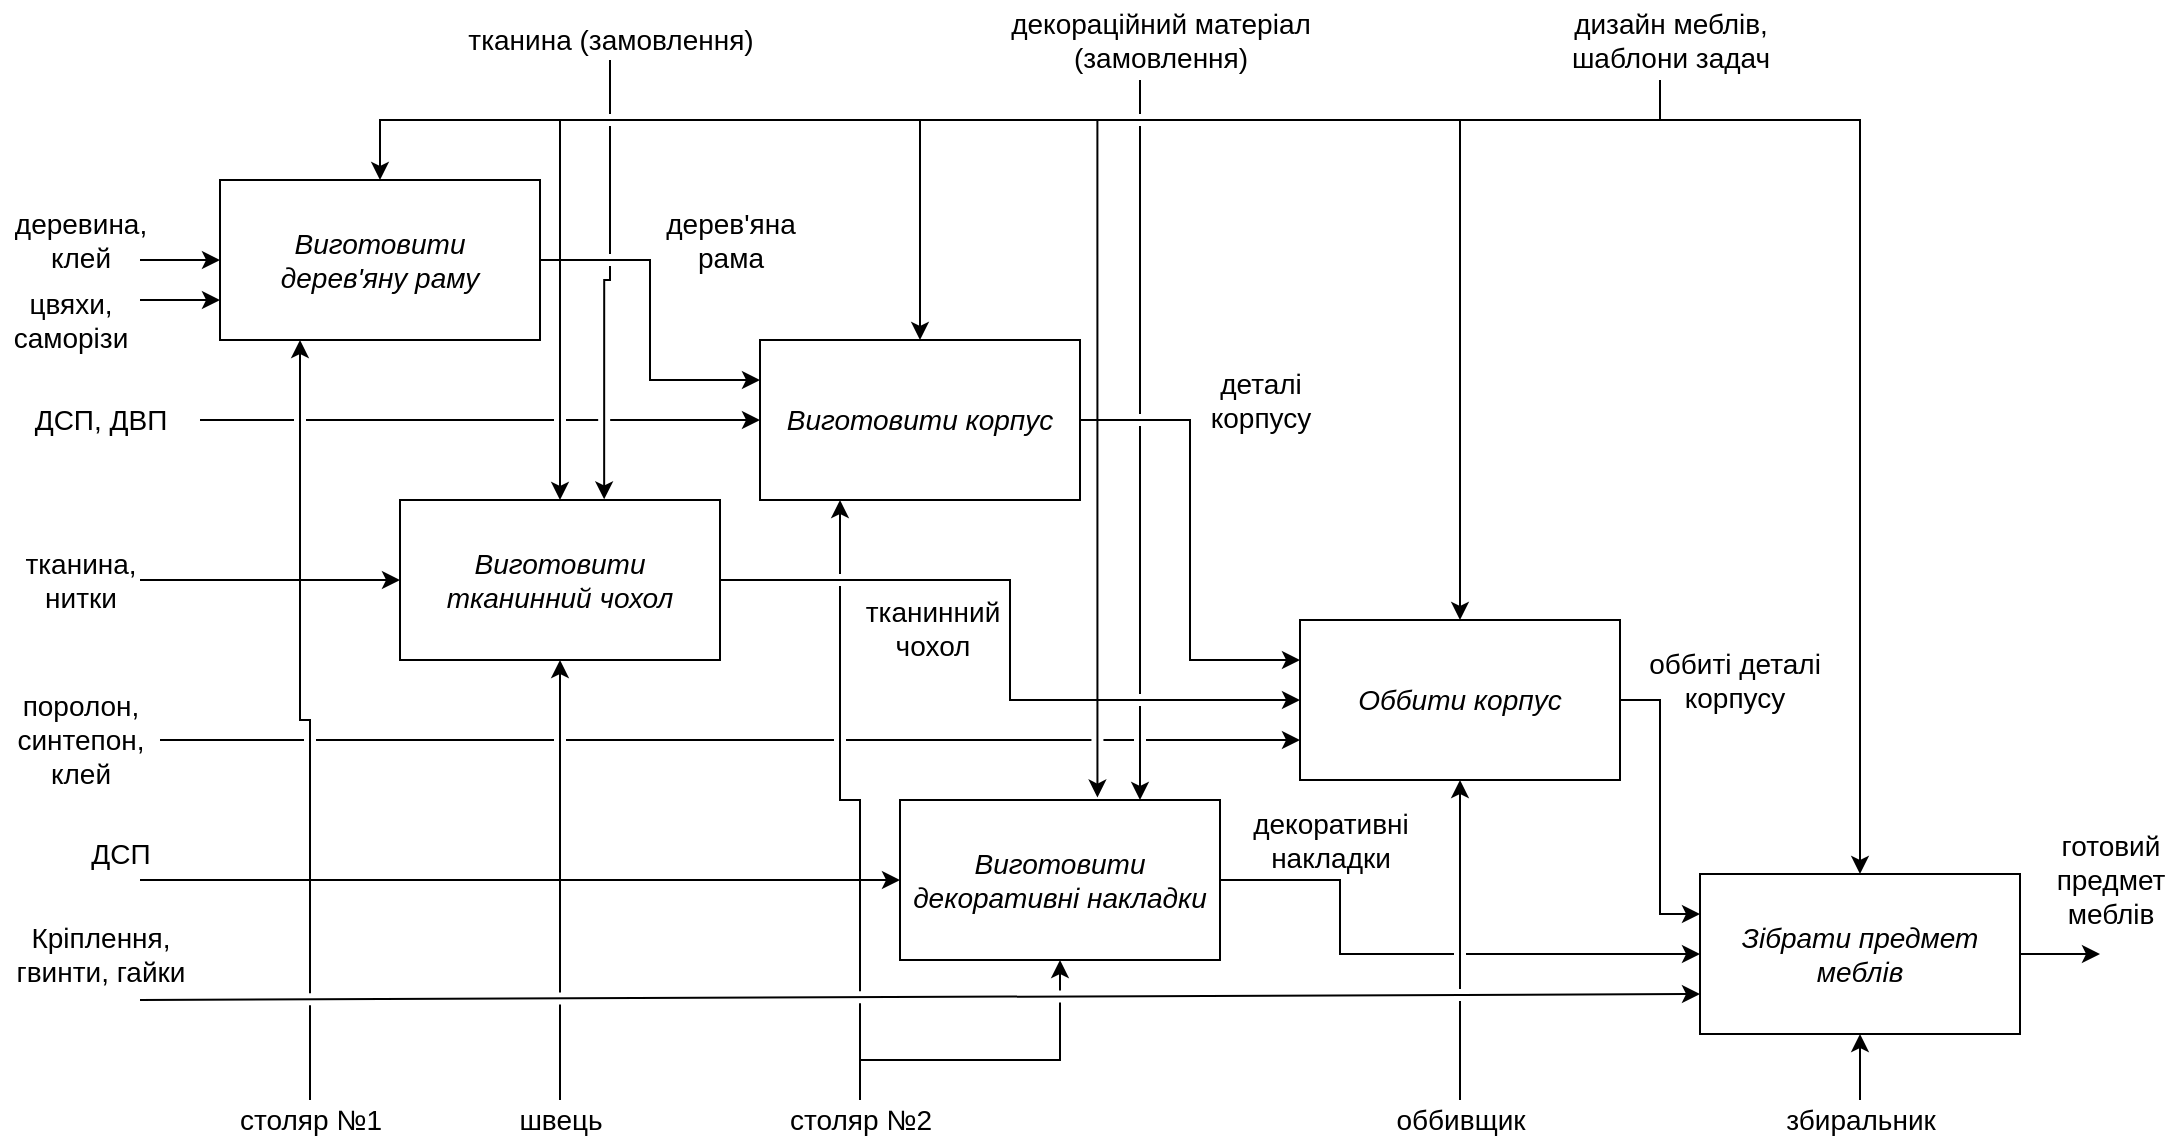 <mxfile version="15.8.7" type="device" pages="5"><diagram id="wJyPzMdBBGqEnrOFfzGD" name="Page-1"><mxGraphModel dx="1372" dy="878" grid="0" gridSize="10" guides="1" tooltips="1" connect="1" arrows="1" fold="1" page="0" pageScale="1" pageWidth="827" pageHeight="1169" math="0" shadow="0"><root><mxCell id="0"/><mxCell id="1" parent="0"/><mxCell id="HsAUzZj35qGwY5RcvsMp-34" style="edgeStyle=orthogonalEdgeStyle;rounded=0;orthogonalLoop=1;jettySize=auto;html=1;entryX=0.5;entryY=0;entryDx=0;entryDy=0;fontSize=14;jumpStyle=gap;" parent="1" source="HsAUzZj35qGwY5RcvsMp-16" target="HsAUzZj35qGwY5RcvsMp-1" edge="1"><mxGeometry relative="1" as="geometry"><Array as="points"><mxPoint x="840" y="90"/><mxPoint x="290" y="90"/></Array></mxGeometry></mxCell><mxCell id="HsAUzZj35qGwY5RcvsMp-35" style="edgeStyle=orthogonalEdgeStyle;rounded=0;jumpStyle=gap;orthogonalLoop=1;jettySize=auto;html=1;entryX=0.5;entryY=0;entryDx=0;entryDy=0;fontSize=14;" parent="1" source="HsAUzZj35qGwY5RcvsMp-16" target="HsAUzZj35qGwY5RcvsMp-3" edge="1"><mxGeometry relative="1" as="geometry"><Array as="points"><mxPoint x="840" y="90"/><mxPoint x="470" y="90"/></Array></mxGeometry></mxCell><mxCell id="HsAUzZj35qGwY5RcvsMp-45" style="edgeStyle=orthogonalEdgeStyle;rounded=0;jumpStyle=gap;orthogonalLoop=1;jettySize=auto;html=1;entryX=0.617;entryY=-0.015;entryDx=0;entryDy=0;entryPerimeter=0;fontSize=14;" parent="1" source="HsAUzZj35qGwY5RcvsMp-16" target="HsAUzZj35qGwY5RcvsMp-43" edge="1"><mxGeometry relative="1" as="geometry"><Array as="points"><mxPoint x="840" y="90"/><mxPoint x="559" y="90"/></Array></mxGeometry></mxCell><mxCell id="HsAUzZj35qGwY5RcvsMp-33" value="" style="endArrow=classic;html=1;rounded=0;fontSize=14;entryX=0.5;entryY=0;entryDx=0;entryDy=0;edgeStyle=orthogonalEdgeStyle;" parent="1" source="HsAUzZj35qGwY5RcvsMp-16" target="HsAUzZj35qGwY5RcvsMp-2" edge="1"><mxGeometry width="50" height="50" relative="1" as="geometry"><mxPoint x="546" y="130" as="sourcePoint"/><mxPoint x="240" y="50" as="targetPoint"/><Array as="points"><mxPoint x="840" y="90"/><mxPoint x="200" y="90"/></Array></mxGeometry></mxCell><mxCell id="HsAUzZj35qGwY5RcvsMp-7" style="edgeStyle=orthogonalEdgeStyle;rounded=0;orthogonalLoop=1;jettySize=auto;html=1;exitX=1;exitY=0.5;exitDx=0;exitDy=0;entryX=0;entryY=0.5;entryDx=0;entryDy=0;fontSize=14;" parent="1" source="HsAUzZj35qGwY5RcvsMp-1" target="HsAUzZj35qGwY5RcvsMp-4" edge="1"><mxGeometry relative="1" as="geometry"/></mxCell><mxCell id="HsAUzZj35qGwY5RcvsMp-1" value="Виготовити&lt;br&gt;тканинний чохол" style="rounded=0;whiteSpace=wrap;html=1;fontSize=14;fontStyle=2" parent="1" vertex="1"><mxGeometry x="210" y="280" width="160" height="80" as="geometry"/></mxCell><mxCell id="HsAUzZj35qGwY5RcvsMp-12" style="edgeStyle=orthogonalEdgeStyle;rounded=0;orthogonalLoop=1;jettySize=auto;html=1;exitX=1;exitY=0.5;exitDx=0;exitDy=0;entryX=0;entryY=0.25;entryDx=0;entryDy=0;fontSize=14;" parent="1" source="HsAUzZj35qGwY5RcvsMp-2" target="HsAUzZj35qGwY5RcvsMp-3" edge="1"><mxGeometry relative="1" as="geometry"/></mxCell><mxCell id="HsAUzZj35qGwY5RcvsMp-2" value="Виготовити &lt;br&gt;дерев'яну раму" style="rounded=0;whiteSpace=wrap;html=1;fontSize=14;fontStyle=2" parent="1" vertex="1"><mxGeometry x="120" y="120" width="160" height="80" as="geometry"/></mxCell><mxCell id="HsAUzZj35qGwY5RcvsMp-8" style="edgeStyle=orthogonalEdgeStyle;rounded=0;orthogonalLoop=1;jettySize=auto;html=1;exitX=1;exitY=0.5;exitDx=0;exitDy=0;entryX=0;entryY=0.25;entryDx=0;entryDy=0;fontSize=14;" parent="1" source="HsAUzZj35qGwY5RcvsMp-3" target="HsAUzZj35qGwY5RcvsMp-4" edge="1"><mxGeometry relative="1" as="geometry"/></mxCell><mxCell id="HsAUzZj35qGwY5RcvsMp-3" value="Виготовити корпус" style="rounded=0;whiteSpace=wrap;html=1;fontSize=14;fontStyle=2" parent="1" vertex="1"><mxGeometry x="390" y="200" width="160" height="80" as="geometry"/></mxCell><mxCell id="HsAUzZj35qGwY5RcvsMp-10" style="edgeStyle=orthogonalEdgeStyle;rounded=0;orthogonalLoop=1;jettySize=auto;html=1;exitX=1;exitY=0.5;exitDx=0;exitDy=0;entryX=0;entryY=0.25;entryDx=0;entryDy=0;fontSize=14;" parent="1" source="HsAUzZj35qGwY5RcvsMp-4" target="HsAUzZj35qGwY5RcvsMp-5" edge="1"><mxGeometry relative="1" as="geometry"/></mxCell><mxCell id="HsAUzZj35qGwY5RcvsMp-4" value="Оббити корпус" style="rounded=0;whiteSpace=wrap;html=1;fontSize=14;fontStyle=2" parent="1" vertex="1"><mxGeometry x="660" y="340" width="160" height="80" as="geometry"/></mxCell><mxCell id="HsAUzZj35qGwY5RcvsMp-5" value="Зібрати предмет &lt;br&gt;меблів" style="rounded=0;whiteSpace=wrap;html=1;fontSize=14;fontStyle=2" parent="1" vertex="1"><mxGeometry x="860" y="467" width="160" height="80" as="geometry"/></mxCell><mxCell id="HsAUzZj35qGwY5RcvsMp-13" value="" style="endArrow=classic;html=1;rounded=0;fontSize=14;entryX=0;entryY=0.75;entryDx=0;entryDy=0;" parent="1" target="HsAUzZj35qGwY5RcvsMp-5" edge="1"><mxGeometry width="50" height="50" relative="1" as="geometry"><mxPoint x="80" y="530" as="sourcePoint"/><mxPoint x="220" y="480" as="targetPoint"/></mxGeometry></mxCell><mxCell id="HsAUzZj35qGwY5RcvsMp-36" style="edgeStyle=orthogonalEdgeStyle;rounded=0;jumpStyle=gap;orthogonalLoop=1;jettySize=auto;html=1;entryX=0.5;entryY=0;entryDx=0;entryDy=0;fontSize=14;" parent="1" source="HsAUzZj35qGwY5RcvsMp-16" target="HsAUzZj35qGwY5RcvsMp-4" edge="1"><mxGeometry relative="1" as="geometry"><Array as="points"><mxPoint x="840" y="90"/><mxPoint x="740" y="90"/></Array></mxGeometry></mxCell><mxCell id="HsAUzZj35qGwY5RcvsMp-37" style="edgeStyle=orthogonalEdgeStyle;rounded=0;jumpStyle=gap;orthogonalLoop=1;jettySize=auto;html=1;entryX=0.5;entryY=0;entryDx=0;entryDy=0;fontSize=14;" parent="1" source="HsAUzZj35qGwY5RcvsMp-16" target="HsAUzZj35qGwY5RcvsMp-5" edge="1"><mxGeometry relative="1" as="geometry"><Array as="points"><mxPoint x="840" y="90"/><mxPoint x="940" y="90"/></Array></mxGeometry></mxCell><mxCell id="HsAUzZj35qGwY5RcvsMp-16" value="дизайн меблів,&lt;br&gt;шаблони задач" style="text;html=1;align=center;verticalAlign=middle;resizable=0;points=[];autosize=1;strokeColor=none;fillColor=none;fontSize=14;" parent="1" vertex="1"><mxGeometry x="790" y="30" width="110" height="40" as="geometry"/></mxCell><mxCell id="HsAUzZj35qGwY5RcvsMp-58" style="edgeStyle=orthogonalEdgeStyle;rounded=0;jumpStyle=gap;orthogonalLoop=1;jettySize=auto;html=1;entryX=0.25;entryY=1;entryDx=0;entryDy=0;fontSize=14;" parent="1" source="HsAUzZj35qGwY5RcvsMp-17" target="HsAUzZj35qGwY5RcvsMp-2" edge="1"><mxGeometry relative="1" as="geometry"/></mxCell><mxCell id="HsAUzZj35qGwY5RcvsMp-17" value="столяр №1" style="text;html=1;align=center;verticalAlign=middle;resizable=0;points=[];autosize=1;strokeColor=none;fillColor=none;fontSize=14;" parent="1" vertex="1"><mxGeometry x="120" y="580" width="90" height="20" as="geometry"/></mxCell><mxCell id="HsAUzZj35qGwY5RcvsMp-60" style="edgeStyle=orthogonalEdgeStyle;rounded=0;jumpStyle=gap;orthogonalLoop=1;jettySize=auto;html=1;entryX=0.5;entryY=1;entryDx=0;entryDy=0;fontSize=14;" parent="1" source="HsAUzZj35qGwY5RcvsMp-18" target="HsAUzZj35qGwY5RcvsMp-1" edge="1"><mxGeometry relative="1" as="geometry"/></mxCell><mxCell id="HsAUzZj35qGwY5RcvsMp-18" value="швець" style="text;html=1;align=center;verticalAlign=middle;resizable=0;points=[];autosize=1;strokeColor=none;fillColor=none;fontSize=14;" parent="1" vertex="1"><mxGeometry x="260" y="580" width="60" height="20" as="geometry"/></mxCell><mxCell id="HsAUzZj35qGwY5RcvsMp-19" value="" style="endArrow=classic;html=1;rounded=0;fontSize=14;entryX=0;entryY=0.5;entryDx=0;entryDy=0;" parent="1" target="HsAUzZj35qGwY5RcvsMp-1" edge="1"><mxGeometry width="50" height="50" relative="1" as="geometry"><mxPoint x="80" y="320" as="sourcePoint"/><mxPoint x="160" y="260" as="targetPoint"/></mxGeometry></mxCell><mxCell id="HsAUzZj35qGwY5RcvsMp-61" style="edgeStyle=orthogonalEdgeStyle;rounded=0;jumpStyle=gap;orthogonalLoop=1;jettySize=auto;html=1;entryX=0.25;entryY=1;entryDx=0;entryDy=0;fontSize=14;" parent="1" source="HsAUzZj35qGwY5RcvsMp-20" target="HsAUzZj35qGwY5RcvsMp-3" edge="1"><mxGeometry relative="1" as="geometry"/></mxCell><mxCell id="HsAUzZj35qGwY5RcvsMp-62" style="edgeStyle=orthogonalEdgeStyle;rounded=0;jumpStyle=gap;orthogonalLoop=1;jettySize=auto;html=1;entryX=0.5;entryY=1;entryDx=0;entryDy=0;fontSize=14;" parent="1" source="HsAUzZj35qGwY5RcvsMp-20" target="HsAUzZj35qGwY5RcvsMp-43" edge="1"><mxGeometry relative="1" as="geometry"><Array as="points"><mxPoint x="440" y="560"/><mxPoint x="540" y="560"/></Array></mxGeometry></mxCell><mxCell id="HsAUzZj35qGwY5RcvsMp-20" value="столяр №2" style="text;html=1;align=center;verticalAlign=middle;resizable=0;points=[];autosize=1;strokeColor=none;fillColor=none;fontSize=14;" parent="1" vertex="1"><mxGeometry x="395" y="580" width="90" height="20" as="geometry"/></mxCell><mxCell id="HsAUzZj35qGwY5RcvsMp-63" style="edgeStyle=orthogonalEdgeStyle;rounded=0;jumpStyle=gap;orthogonalLoop=1;jettySize=auto;html=1;entryX=0.5;entryY=1;entryDx=0;entryDy=0;fontSize=14;" parent="1" source="HsAUzZj35qGwY5RcvsMp-21" target="HsAUzZj35qGwY5RcvsMp-4" edge="1"><mxGeometry relative="1" as="geometry"/></mxCell><mxCell id="HsAUzZj35qGwY5RcvsMp-21" value="оббивщик" style="text;html=1;align=center;verticalAlign=middle;resizable=0;points=[];autosize=1;strokeColor=none;fillColor=none;fontSize=14;" parent="1" vertex="1"><mxGeometry x="700" y="580" width="80" height="20" as="geometry"/></mxCell><mxCell id="HsAUzZj35qGwY5RcvsMp-22" value="" style="endArrow=classic;html=1;rounded=0;fontSize=14;exitX=1;exitY=0.5;exitDx=0;exitDy=0;" parent="1" source="HsAUzZj35qGwY5RcvsMp-5" edge="1"><mxGeometry width="50" height="50" relative="1" as="geometry"><mxPoint x="1000" y="470" as="sourcePoint"/><mxPoint x="1060" y="507" as="targetPoint"/></mxGeometry></mxCell><mxCell id="HsAUzZj35qGwY5RcvsMp-23" value="готовий &lt;br&gt;предмет &lt;br&gt;меблів" style="text;html=1;align=center;verticalAlign=middle;resizable=0;points=[];autosize=1;strokeColor=none;fillColor=none;fontSize=14;" parent="1" vertex="1"><mxGeometry x="1030" y="440" width="70" height="60" as="geometry"/></mxCell><mxCell id="HsAUzZj35qGwY5RcvsMp-25" value="оббиті деталі &lt;br&gt;корпусу" style="text;html=1;align=center;verticalAlign=middle;resizable=0;points=[];autosize=1;strokeColor=none;fillColor=none;fontSize=14;" parent="1" vertex="1"><mxGeometry x="827" y="350" width="100" height="40" as="geometry"/></mxCell><mxCell id="HsAUzZj35qGwY5RcvsMp-26" value="деталі&lt;br&gt;корпусу" style="text;html=1;align=center;verticalAlign=middle;resizable=0;points=[];autosize=1;strokeColor=none;fillColor=none;fontSize=14;" parent="1" vertex="1"><mxGeometry x="605" y="210" width="70" height="40" as="geometry"/></mxCell><mxCell id="HsAUzZj35qGwY5RcvsMp-27" value="дерев'яна&lt;br&gt;рама" style="text;html=1;align=center;verticalAlign=middle;resizable=0;points=[];autosize=1;strokeColor=none;fillColor=none;fontSize=14;" parent="1" vertex="1"><mxGeometry x="335" y="130" width="80" height="40" as="geometry"/></mxCell><mxCell id="HsAUzZj35qGwY5RcvsMp-28" value="тканинний &lt;br&gt;чохол" style="text;html=1;align=center;verticalAlign=middle;resizable=0;points=[];autosize=1;strokeColor=none;fillColor=none;fontSize=14;" parent="1" vertex="1"><mxGeometry x="436" y="324" width="80" height="40" as="geometry"/></mxCell><mxCell id="HsAUzZj35qGwY5RcvsMp-29" value="" style="endArrow=classic;html=1;rounded=0;fontSize=14;entryX=0;entryY=0.5;entryDx=0;entryDy=0;" parent="1" target="HsAUzZj35qGwY5RcvsMp-2" edge="1"><mxGeometry width="50" height="50" relative="1" as="geometry"><mxPoint x="80" y="160" as="sourcePoint"/><mxPoint x="80" y="160" as="targetPoint"/></mxGeometry></mxCell><mxCell id="HsAUzZj35qGwY5RcvsMp-30" value="деревина,&lt;br&gt;клей" style="text;html=1;align=center;verticalAlign=middle;resizable=0;points=[];autosize=1;strokeColor=none;fillColor=none;fontSize=14;" parent="1" vertex="1"><mxGeometry x="10" y="130" width="80" height="40" as="geometry"/></mxCell><mxCell id="HsAUzZj35qGwY5RcvsMp-31" value="" style="endArrow=classic;html=1;rounded=0;fontSize=14;entryX=0;entryY=0.75;entryDx=0;entryDy=0;" parent="1" target="HsAUzZj35qGwY5RcvsMp-2" edge="1"><mxGeometry width="50" height="50" relative="1" as="geometry"><mxPoint x="80" y="180" as="sourcePoint"/><mxPoint x="100" y="180" as="targetPoint"/></mxGeometry></mxCell><mxCell id="HsAUzZj35qGwY5RcvsMp-32" value="цвяхи, &lt;br&gt;саморізи" style="text;html=1;align=center;verticalAlign=middle;resizable=0;points=[];autosize=1;strokeColor=none;fillColor=none;fontSize=14;" parent="1" vertex="1"><mxGeometry x="10" y="170" width="70" height="40" as="geometry"/></mxCell><mxCell id="HsAUzZj35qGwY5RcvsMp-40" style="edgeStyle=orthogonalEdgeStyle;rounded=0;jumpStyle=gap;orthogonalLoop=1;jettySize=auto;html=1;entryX=0.638;entryY=-0.004;entryDx=0;entryDy=0;fontSize=14;entryPerimeter=0;" parent="1" source="HsAUzZj35qGwY5RcvsMp-39" target="HsAUzZj35qGwY5RcvsMp-1" edge="1"><mxGeometry relative="1" as="geometry"/></mxCell><mxCell id="HsAUzZj35qGwY5RcvsMp-39" value="тканина (замовлення)" style="text;html=1;align=center;verticalAlign=middle;resizable=0;points=[];autosize=1;strokeColor=none;fillColor=none;fontSize=14;" parent="1" vertex="1"><mxGeometry x="235" y="40" width="160" height="20" as="geometry"/></mxCell><mxCell id="HsAUzZj35qGwY5RcvsMp-42" value="декораційний матеріал&lt;br&gt;(замовлення)" style="text;html=1;align=center;verticalAlign=middle;resizable=0;points=[];autosize=1;strokeColor=none;fillColor=none;fontSize=14;" parent="1" vertex="1"><mxGeometry x="505" y="30" width="170" height="40" as="geometry"/></mxCell><mxCell id="HsAUzZj35qGwY5RcvsMp-46" style="edgeStyle=orthogonalEdgeStyle;rounded=0;jumpStyle=gap;orthogonalLoop=1;jettySize=auto;html=1;exitX=1;exitY=0.5;exitDx=0;exitDy=0;entryX=0;entryY=0.5;entryDx=0;entryDy=0;fontSize=14;" parent="1" source="HsAUzZj35qGwY5RcvsMp-43" target="HsAUzZj35qGwY5RcvsMp-5" edge="1"><mxGeometry relative="1" as="geometry"><Array as="points"><mxPoint x="680" y="470"/><mxPoint x="680" y="507"/></Array></mxGeometry></mxCell><mxCell id="HsAUzZj35qGwY5RcvsMp-43" value="Виготовити &lt;br&gt;декоративні накладки" style="rounded=0;whiteSpace=wrap;html=1;fontSize=14;fontStyle=2" parent="1" vertex="1"><mxGeometry x="460" y="430" width="160" height="80" as="geometry"/></mxCell><mxCell id="HsAUzZj35qGwY5RcvsMp-44" style="edgeStyle=orthogonalEdgeStyle;rounded=0;jumpStyle=gap;orthogonalLoop=1;jettySize=auto;html=1;entryX=0.75;entryY=0;entryDx=0;entryDy=0;fontSize=14;" parent="1" source="HsAUzZj35qGwY5RcvsMp-42" target="HsAUzZj35qGwY5RcvsMp-43" edge="1"><mxGeometry relative="1" as="geometry"><Array as="points"><mxPoint x="580" y="130"/><mxPoint x="580" y="130"/></Array></mxGeometry></mxCell><mxCell id="HsAUzZj35qGwY5RcvsMp-49" value="декоративні &lt;br&gt;накладки" style="text;html=1;align=center;verticalAlign=middle;resizable=0;points=[];autosize=1;strokeColor=none;fillColor=none;fontSize=14;" parent="1" vertex="1"><mxGeometry x="630" y="430" width="90" height="40" as="geometry"/></mxCell><mxCell id="HsAUzZj35qGwY5RcvsMp-50" value="" style="endArrow=classic;html=1;rounded=0;fontSize=14;entryX=0;entryY=0.5;entryDx=0;entryDy=0;" parent="1" target="HsAUzZj35qGwY5RcvsMp-43" edge="1"><mxGeometry width="50" height="50" relative="1" as="geometry"><mxPoint x="80" y="470" as="sourcePoint"/><mxPoint x="210" y="480" as="targetPoint"/></mxGeometry></mxCell><mxCell id="HsAUzZj35qGwY5RcvsMp-51" value="ДСП" style="text;html=1;align=center;verticalAlign=middle;resizable=0;points=[];autosize=1;strokeColor=none;fillColor=none;fontSize=14;" parent="1" vertex="1"><mxGeometry x="45" y="447" width="50" height="20" as="geometry"/></mxCell><mxCell id="HsAUzZj35qGwY5RcvsMp-52" value="Кріплення, &lt;br&gt;гвинти, гайки" style="text;html=1;align=center;verticalAlign=middle;resizable=0;points=[];autosize=1;strokeColor=none;fillColor=none;fontSize=14;" parent="1" vertex="1"><mxGeometry x="10" y="487" width="100" height="40" as="geometry"/></mxCell><mxCell id="HsAUzZj35qGwY5RcvsMp-53" value="" style="endArrow=classic;html=1;rounded=0;fontSize=14;jumpStyle=gap;entryX=0;entryY=0.5;entryDx=0;entryDy=0;" parent="1" target="HsAUzZj35qGwY5RcvsMp-3" edge="1"><mxGeometry width="50" height="50" relative="1" as="geometry"><mxPoint x="110" y="240" as="sourcePoint"/><mxPoint x="180" y="250" as="targetPoint"/></mxGeometry></mxCell><mxCell id="HsAUzZj35qGwY5RcvsMp-54" value="ДСП, ДВП" style="text;html=1;align=center;verticalAlign=middle;resizable=0;points=[];autosize=1;strokeColor=none;fillColor=none;fontSize=14;" parent="1" vertex="1"><mxGeometry x="20" y="230" width="80" height="20" as="geometry"/></mxCell><mxCell id="HsAUzZj35qGwY5RcvsMp-55" value="тканина, &lt;br&gt;нитки" style="text;html=1;align=center;verticalAlign=middle;resizable=0;points=[];autosize=1;strokeColor=none;fillColor=none;fontSize=14;" parent="1" vertex="1"><mxGeometry x="15" y="300" width="70" height="40" as="geometry"/></mxCell><mxCell id="HsAUzZj35qGwY5RcvsMp-56" value="" style="endArrow=classic;html=1;rounded=0;fontSize=14;jumpStyle=gap;entryX=0;entryY=0.75;entryDx=0;entryDy=0;" parent="1" target="HsAUzZj35qGwY5RcvsMp-4" edge="1"><mxGeometry width="50" height="50" relative="1" as="geometry"><mxPoint x="90" y="400" as="sourcePoint"/><mxPoint x="130" y="380" as="targetPoint"/></mxGeometry></mxCell><mxCell id="HsAUzZj35qGwY5RcvsMp-57" value="поролон, &lt;br&gt;синтепон, &lt;br&gt;клей" style="text;html=1;align=center;verticalAlign=middle;resizable=0;points=[];autosize=1;strokeColor=none;fillColor=none;fontSize=14;" parent="1" vertex="1"><mxGeometry x="10" y="370" width="80" height="60" as="geometry"/></mxCell><mxCell id="HsAUzZj35qGwY5RcvsMp-65" style="edgeStyle=orthogonalEdgeStyle;rounded=0;jumpStyle=gap;orthogonalLoop=1;jettySize=auto;html=1;entryX=0.5;entryY=1;entryDx=0;entryDy=0;fontSize=14;" parent="1" source="HsAUzZj35qGwY5RcvsMp-64" target="HsAUzZj35qGwY5RcvsMp-5" edge="1"><mxGeometry relative="1" as="geometry"/></mxCell><mxCell id="HsAUzZj35qGwY5RcvsMp-64" value="збиральник" style="text;html=1;align=center;verticalAlign=middle;resizable=0;points=[];autosize=1;strokeColor=none;fillColor=none;fontSize=14;" parent="1" vertex="1"><mxGeometry x="895" y="580" width="90" height="20" as="geometry"/></mxCell></root></mxGraphModel></diagram><diagram id="uvGbCUZvbzIIq3QtNqxq" name="Page-2"><mxGraphModel dx="1143" dy="732" grid="1" gridSize="10" guides="1" tooltips="1" connect="1" arrows="1" fold="1" page="1" pageScale="1" pageWidth="827" pageHeight="1169" math="0" shadow="0"><root><mxCell id="Ay4k1XdmOmSqUvXleiYf-0"/><mxCell id="Ay4k1XdmOmSqUvXleiYf-1" parent="Ay4k1XdmOmSqUvXleiYf-0"/><mxCell id="uv6p2gN7wEKNkLdYdTwD-6" value="" style="endArrow=classic;html=1;rounded=0;fontSize=15;entryX=0;entryY=0.5;entryDx=0;entryDy=0;" edge="1" parent="Ay4k1XdmOmSqUvXleiYf-1" target="aGL2DRBlcbxdEEl4Qd9w-0"><mxGeometry width="50" height="50" relative="1" as="geometry"><mxPoint x="100" y="280" as="sourcePoint"/><mxPoint x="250" y="330" as="targetPoint"/></mxGeometry></mxCell><mxCell id="K-wIdD05swfyN_XaH3Db-1" value="" style="endArrow=classic;html=1;rounded=0;fontSize=15;entryX=0.5;entryY=1;entryDx=0;entryDy=0;jumpStyle=gap;" edge="1" parent="Ay4k1XdmOmSqUvXleiYf-1" target="K-wIdD05swfyN_XaH3Db-0"><mxGeometry width="50" height="50" relative="1" as="geometry"><mxPoint x="200" y="450" as="sourcePoint"/><mxPoint x="169.66" y="220.0" as="targetPoint"/></mxGeometry></mxCell><mxCell id="7Qc1BmRprR5etiDjo7Zw-2" style="edgeStyle=orthogonalEdgeStyle;rounded=0;orthogonalLoop=1;jettySize=auto;html=1;exitX=1;exitY=0.5;exitDx=0;exitDy=0;entryX=0;entryY=0.5;entryDx=0;entryDy=0;fontSize=15;" edge="1" parent="Ay4k1XdmOmSqUvXleiYf-1" source="aGL2DRBlcbxdEEl4Qd9w-0" target="7Qc1BmRprR5etiDjo7Zw-1"><mxGeometry relative="1" as="geometry"/></mxCell><mxCell id="aGL2DRBlcbxdEEl4Qd9w-0" value="Виконати ремонтну задачу 1" style="rounded=0;whiteSpace=wrap;html=1;fontSize=14;fontStyle=2" vertex="1" parent="Ay4k1XdmOmSqUvXleiYf-1"><mxGeometry x="290" y="240" width="160" height="80" as="geometry"/></mxCell><mxCell id="uv6p2gN7wEKNkLdYdTwD-4" value="" style="endArrow=classic;html=1;rounded=0;fontSize=15;entryX=0.5;entryY=1;entryDx=0;entryDy=0;" edge="1" parent="Ay4k1XdmOmSqUvXleiYf-1" target="aGL2DRBlcbxdEEl4Qd9w-0"><mxGeometry width="50" height="50" relative="1" as="geometry"><mxPoint x="370" y="450" as="sourcePoint"/><mxPoint x="360" y="420" as="targetPoint"/></mxGeometry></mxCell><mxCell id="uv6p2gN7wEKNkLdYdTwD-5" value="робітник 1" style="text;html=1;align=center;verticalAlign=middle;resizable=0;points=[];autosize=1;strokeColor=none;fillColor=none;fontSize=15;" vertex="1" parent="Ay4k1XdmOmSqUvXleiYf-1"><mxGeometry x="325" y="460" width="90" height="20" as="geometry"/></mxCell><mxCell id="uv6p2gN7wEKNkLdYdTwD-7" value="предмет &lt;br&gt;меблів" style="text;html=1;align=center;verticalAlign=middle;resizable=0;points=[];autosize=1;strokeColor=none;fillColor=none;fontSize=15;" vertex="1" parent="Ay4k1XdmOmSqUvXleiYf-1"><mxGeometry x="25" y="260" width="70" height="40" as="geometry"/></mxCell><mxCell id="uv6p2gN7wEKNkLdYdTwD-9" value="відремонтований&lt;br&gt;предмет меблів" style="text;html=1;align=center;verticalAlign=middle;resizable=0;points=[];autosize=1;strokeColor=none;fillColor=none;fontSize=15;" vertex="1" parent="Ay4k1XdmOmSqUvXleiYf-1"><mxGeometry x="897" y="340" width="140" height="40" as="geometry"/></mxCell><mxCell id="K-wIdD05swfyN_XaH3Db-4" style="edgeStyle=orthogonalEdgeStyle;rounded=0;orthogonalLoop=1;jettySize=auto;html=1;entryX=0;entryY=0.75;entryDx=0;entryDy=0;fontSize=15;jumpStyle=gap;" edge="1" parent="Ay4k1XdmOmSqUvXleiYf-1" source="uv6p2gN7wEKNkLdYdTwD-12" target="aGL2DRBlcbxdEEl4Qd9w-0"><mxGeometry relative="1" as="geometry"><Array as="points"><mxPoint x="240" y="330"/><mxPoint x="240" y="300"/></Array></mxGeometry></mxCell><mxCell id="7Qc1BmRprR5etiDjo7Zw-20" style="edgeStyle=orthogonalEdgeStyle;rounded=0;orthogonalLoop=1;jettySize=auto;html=1;entryX=0;entryY=0.75;entryDx=0;entryDy=0;fontSize=15;jumpStyle=gap;" edge="1" parent="Ay4k1XdmOmSqUvXleiYf-1" source="uv6p2gN7wEKNkLdYdTwD-12" target="7Qc1BmRprR5etiDjo7Zw-1"><mxGeometry relative="1" as="geometry"><Array as="points"><mxPoint x="240" y="330"/><mxPoint x="240" y="360"/></Array></mxGeometry></mxCell><mxCell id="7Qc1BmRprR5etiDjo7Zw-21" style="edgeStyle=orthogonalEdgeStyle;rounded=0;orthogonalLoop=1;jettySize=auto;html=1;entryX=0;entryY=0.75;entryDx=0;entryDy=0;fontSize=15;jumpStyle=gap;" edge="1" parent="Ay4k1XdmOmSqUvXleiYf-1" source="uv6p2gN7wEKNkLdYdTwD-12" target="7Qc1BmRprR5etiDjo7Zw-7"><mxGeometry relative="1" as="geometry"><Array as="points"><mxPoint x="240" y="330"/><mxPoint x="240" y="410"/></Array></mxGeometry></mxCell><mxCell id="uv6p2gN7wEKNkLdYdTwD-12" value="матеріали,&lt;br&gt;дрібні деталі" style="text;html=1;align=center;verticalAlign=middle;resizable=0;points=[];autosize=1;strokeColor=none;fillColor=none;fontSize=15;" vertex="1" parent="Ay4k1XdmOmSqUvXleiYf-1"><mxGeometry x="20" y="310" width="100" height="40" as="geometry"/></mxCell><mxCell id="K-wIdD05swfyN_XaH3Db-3" style="edgeStyle=orthogonalEdgeStyle;rounded=0;orthogonalLoop=1;jettySize=auto;html=1;exitX=1;exitY=0.75;exitDx=0;exitDy=0;entryX=0.5;entryY=0;entryDx=0;entryDy=0;fontSize=15;" edge="1" parent="Ay4k1XdmOmSqUvXleiYf-1" source="K-wIdD05swfyN_XaH3Db-0" target="aGL2DRBlcbxdEEl4Qd9w-0"><mxGeometry relative="1" as="geometry"/></mxCell><mxCell id="7Qc1BmRprR5etiDjo7Zw-4" style="edgeStyle=orthogonalEdgeStyle;rounded=0;orthogonalLoop=1;jettySize=auto;html=1;exitX=1;exitY=0.5;exitDx=0;exitDy=0;entryX=0.5;entryY=0;entryDx=0;entryDy=0;fontSize=15;" edge="1" parent="Ay4k1XdmOmSqUvXleiYf-1" source="K-wIdD05swfyN_XaH3Db-0" target="7Qc1BmRprR5etiDjo7Zw-1"><mxGeometry relative="1" as="geometry"/></mxCell><mxCell id="7Qc1BmRprR5etiDjo7Zw-8" style="edgeStyle=orthogonalEdgeStyle;rounded=0;orthogonalLoop=1;jettySize=auto;html=1;exitX=1;exitY=0.25;exitDx=0;exitDy=0;entryX=0.5;entryY=0;entryDx=0;entryDy=0;fontSize=15;" edge="1" parent="Ay4k1XdmOmSqUvXleiYf-1" source="K-wIdD05swfyN_XaH3Db-0" target="7Qc1BmRprR5etiDjo7Zw-7"><mxGeometry relative="1" as="geometry"/></mxCell><mxCell id="K-wIdD05swfyN_XaH3Db-0" value="Сформувати перелік задач" style="rounded=0;whiteSpace=wrap;html=1;fontSize=14;fontStyle=2" vertex="1" parent="Ay4k1XdmOmSqUvXleiYf-1"><mxGeometry x="120" y="50" width="160" height="80" as="geometry"/></mxCell><mxCell id="K-wIdD05swfyN_XaH3Db-2" value="менеджер" style="text;html=1;align=center;verticalAlign=middle;resizable=0;points=[];autosize=1;strokeColor=none;fillColor=none;fontSize=15;" vertex="1" parent="Ay4k1XdmOmSqUvXleiYf-1"><mxGeometry x="155" y="460" width="90" height="20" as="geometry"/></mxCell><mxCell id="K-wIdD05swfyN_XaH3Db-5" value="ремонтна &lt;br&gt;задача 1" style="text;html=1;align=center;verticalAlign=middle;resizable=0;points=[];autosize=1;strokeColor=none;fillColor=none;fontSize=15;" vertex="1" parent="Ay4k1XdmOmSqUvXleiYf-1"><mxGeometry x="290" y="140" width="80" height="40" as="geometry"/></mxCell><mxCell id="7Qc1BmRprR5etiDjo7Zw-11" style="edgeStyle=orthogonalEdgeStyle;rounded=0;orthogonalLoop=1;jettySize=auto;html=1;exitX=1;exitY=0.5;exitDx=0;exitDy=0;entryX=0;entryY=0.5;entryDx=0;entryDy=0;fontSize=15;" edge="1" parent="Ay4k1XdmOmSqUvXleiYf-1" source="7Qc1BmRprR5etiDjo7Zw-1" target="7Qc1BmRprR5etiDjo7Zw-7"><mxGeometry relative="1" as="geometry"/></mxCell><mxCell id="7Qc1BmRprR5etiDjo7Zw-1" value="Виконати ремонтну задачу 2" style="rounded=0;whiteSpace=wrap;html=1;fontSize=14;fontStyle=2" vertex="1" parent="Ay4k1XdmOmSqUvXleiYf-1"><mxGeometry x="510" y="300" width="160" height="80" as="geometry"/></mxCell><mxCell id="7Qc1BmRprR5etiDjo7Zw-3" value="предмет &lt;br&gt;меблів" style="text;html=1;align=center;verticalAlign=middle;resizable=0;points=[];autosize=1;strokeColor=none;fillColor=none;fontSize=15;" vertex="1" parent="Ay4k1XdmOmSqUvXleiYf-1"><mxGeometry x="460" y="240" width="70" height="40" as="geometry"/></mxCell><mxCell id="7Qc1BmRprR5etiDjo7Zw-5" value="ремонтна &lt;br&gt;задача 2" style="text;html=1;align=center;verticalAlign=middle;resizable=0;points=[];autosize=1;strokeColor=none;fillColor=none;fontSize=15;" vertex="1" parent="Ay4k1XdmOmSqUvXleiYf-1"><mxGeometry x="510" y="140" width="80" height="40" as="geometry"/></mxCell><mxCell id="7Qc1BmRprR5etiDjo7Zw-10" style="edgeStyle=orthogonalEdgeStyle;rounded=0;orthogonalLoop=1;jettySize=auto;html=1;exitX=1;exitY=0.5;exitDx=0;exitDy=0;fontSize=15;" edge="1" parent="Ay4k1XdmOmSqUvXleiYf-1" source="7Qc1BmRprR5etiDjo7Zw-7"><mxGeometry relative="1" as="geometry"><mxPoint x="1010" y="389.862" as="targetPoint"/></mxGeometry></mxCell><mxCell id="7Qc1BmRprR5etiDjo7Zw-7" value="Виконати ремонтну задачу N" style="rounded=0;whiteSpace=wrap;html=1;fontSize=14;fontStyle=2" vertex="1" parent="Ay4k1XdmOmSqUvXleiYf-1"><mxGeometry x="737" y="350" width="160" height="80" as="geometry"/></mxCell><mxCell id="7Qc1BmRprR5etiDjo7Zw-9" value="ремонтна &lt;br&gt;задача N" style="text;html=1;align=center;verticalAlign=middle;resizable=0;points=[];autosize=1;strokeColor=none;fillColor=none;fontSize=15;" vertex="1" parent="Ay4k1XdmOmSqUvXleiYf-1"><mxGeometry x="730" y="140" width="80" height="40" as="geometry"/></mxCell><mxCell id="7Qc1BmRprR5etiDjo7Zw-14" value="предмет &lt;br&gt;меблів" style="text;html=1;align=center;verticalAlign=middle;resizable=0;points=[];autosize=1;strokeColor=none;fillColor=none;fontSize=15;" vertex="1" parent="Ay4k1XdmOmSqUvXleiYf-1"><mxGeometry x="680" y="300" width="70" height="40" as="geometry"/></mxCell><mxCell id="7Qc1BmRprR5etiDjo7Zw-15" value="..." style="text;html=1;align=center;verticalAlign=middle;resizable=0;points=[];autosize=1;strokeColor=none;fillColor=none;fontSize=15;" vertex="1" parent="Ay4k1XdmOmSqUvXleiYf-1"><mxGeometry x="640" y="150" width="30" height="20" as="geometry"/></mxCell><mxCell id="7Qc1BmRprR5etiDjo7Zw-16" value="" style="endArrow=classic;html=1;rounded=0;fontSize=15;entryX=0.5;entryY=1;entryDx=0;entryDy=0;jumpStyle=gap;" edge="1" parent="Ay4k1XdmOmSqUvXleiYf-1"><mxGeometry width="50" height="50" relative="1" as="geometry"><mxPoint x="590" y="450" as="sourcePoint"/><mxPoint x="589.66" y="380.0" as="targetPoint"/></mxGeometry></mxCell><mxCell id="7Qc1BmRprR5etiDjo7Zw-17" value="робітник 2" style="text;html=1;align=center;verticalAlign=middle;resizable=0;points=[];autosize=1;strokeColor=none;fillColor=none;fontSize=15;" vertex="1" parent="Ay4k1XdmOmSqUvXleiYf-1"><mxGeometry x="540" y="460" width="90" height="20" as="geometry"/></mxCell><mxCell id="7Qc1BmRprR5etiDjo7Zw-18" value="робітник N" style="text;html=1;align=center;verticalAlign=middle;resizable=0;points=[];autosize=1;strokeColor=none;fillColor=none;fontSize=15;" vertex="1" parent="Ay4k1XdmOmSqUvXleiYf-1"><mxGeometry x="770" y="460" width="90" height="20" as="geometry"/></mxCell><mxCell id="7Qc1BmRprR5etiDjo7Zw-19" value="" style="endArrow=classic;html=1;rounded=0;fontSize=15;entryX=0.5;entryY=1;entryDx=0;entryDy=0;" edge="1" parent="Ay4k1XdmOmSqUvXleiYf-1" target="7Qc1BmRprR5etiDjo7Zw-7"><mxGeometry width="50" height="50" relative="1" as="geometry"><mxPoint x="817" y="450" as="sourcePoint"/><mxPoint x="810" y="440" as="targetPoint"/></mxGeometry></mxCell><mxCell id="7Qc1BmRprR5etiDjo7Zw-22" value="" style="endArrow=classic;html=1;rounded=0;fontSize=15;entryX=0;entryY=0.5;entryDx=0;entryDy=0;" edge="1" parent="Ay4k1XdmOmSqUvXleiYf-1" target="K-wIdD05swfyN_XaH3Db-0"><mxGeometry width="50" height="50" relative="1" as="geometry"><mxPoint x="80" y="90" as="sourcePoint"/><mxPoint x="110" y="80" as="targetPoint"/></mxGeometry></mxCell><mxCell id="7Qc1BmRprR5etiDjo7Zw-23" value="ремонтне &lt;br&gt;замовлення" style="text;html=1;align=center;verticalAlign=middle;resizable=0;points=[];autosize=1;strokeColor=none;fillColor=none;fontSize=15;" vertex="1" parent="Ay4k1XdmOmSqUvXleiYf-1"><mxGeometry x="10" y="48" width="100" height="40" as="geometry"/></mxCell><mxCell id="7Qc1BmRprR5etiDjo7Zw-24" value="..." style="text;html=1;align=center;verticalAlign=middle;resizable=0;points=[];autosize=1;strokeColor=none;fillColor=none;fontSize=15;" vertex="1" parent="Ay4k1XdmOmSqUvXleiYf-1"><mxGeometry x="680" y="460" width="30" height="20" as="geometry"/></mxCell></root></mxGraphModel></diagram><diagram id="ZcKf1qwkPMDOf3FN_oyZ" name="Page-3"><mxGraphModel dx="3026" dy="878" grid="1" gridSize="10" guides="1" tooltips="1" connect="1" arrows="1" fold="1" page="1" pageScale="1" pageWidth="827" pageHeight="1169" math="0" shadow="0"><root><mxCell id="9XZJg-XMXgwaX5T5hEl7-0"/><mxCell id="9XZJg-XMXgwaX5T5hEl7-1" parent="9XZJg-XMXgwaX5T5hEl7-0"/><mxCell id="9XZJg-XMXgwaX5T5hEl7-2" value="" style="shape=flexArrow;endArrow=classic;html=1;rounded=0;fontFamily=Noto Sans Mono;fontSize=14;strokeWidth=1;dashed=1;entryX=0.5;entryY=0;entryDx=0;entryDy=0;exitX=1;exitY=0.5;exitDx=0;exitDy=0;" parent="9XZJg-XMXgwaX5T5hEl7-1" source="9XZJg-XMXgwaX5T5hEl7-78" target="9XZJg-XMXgwaX5T5hEl7-25" edge="1"><mxGeometry width="50" height="50" relative="1" as="geometry"><mxPoint x="1000" y="700" as="sourcePoint"/><mxPoint x="1180" y="790" as="targetPoint"/><Array as="points"><mxPoint x="1070" y="710"/><mxPoint x="1070" y="310"/><mxPoint x="230" y="310"/></Array></mxGeometry></mxCell><mxCell id="9XZJg-XMXgwaX5T5hEl7-3" value="документальний результат" style="rounded=0;whiteSpace=wrap;html=1;fontFamily=Noto Sans Mono;fontSize=14;" parent="9XZJg-XMXgwaX5T5hEl7-1" vertex="1"><mxGeometry x="-520" y="520" width="150" height="60" as="geometry"/></mxCell><mxCell id="9XZJg-XMXgwaX5T5hEl7-4" value="" style="endArrow=none;dashed=1;html=1;dashPattern=1 4;strokeWidth=2;rounded=0;fontFamily=Noto Sans Mono;fontSize=14;" parent="9XZJg-XMXgwaX5T5hEl7-1" edge="1"><mxGeometry width="50" height="50" relative="1" as="geometry"><mxPoint x="-790" y="210" as="sourcePoint"/><mxPoint x="-740" y="160" as="targetPoint"/></mxGeometry></mxCell><mxCell id="9XZJg-XMXgwaX5T5hEl7-5" value="untracked" style="text;html=1;strokeColor=none;fillColor=none;align=center;verticalAlign=middle;whiteSpace=wrap;rounded=0;fontFamily=Noto Sans Mono;fontSize=14;" parent="9XZJg-XMXgwaX5T5hEl7-1" vertex="1"><mxGeometry x="-740" y="170" width="100" height="30" as="geometry"/></mxCell><mxCell id="9XZJg-XMXgwaX5T5hEl7-6" value="" style="endArrow=none;html=1;rounded=0;fontFamily=Noto Sans Mono;fontSize=14;" parent="9XZJg-XMXgwaX5T5hEl7-1" edge="1"><mxGeometry width="50" height="50" relative="1" as="geometry"><mxPoint x="-790" y="280" as="sourcePoint"/><mxPoint x="-740" y="230" as="targetPoint"/></mxGeometry></mxCell><mxCell id="9XZJg-XMXgwaX5T5hEl7-7" value="tracked" style="text;html=1;strokeColor=none;fillColor=none;align=center;verticalAlign=middle;whiteSpace=wrap;rounded=0;fontFamily=Noto Sans Mono;fontSize=14;" parent="9XZJg-XMXgwaX5T5hEl7-1" vertex="1"><mxGeometry x="-740" y="240" width="100" height="30" as="geometry"/></mxCell><mxCell id="9XZJg-XMXgwaX5T5hEl7-8" value="матеріальний результат" style="shape=cube;whiteSpace=wrap;html=1;boundedLbl=1;backgroundOutline=1;darkOpacity=0.05;darkOpacity2=0.1;fontFamily=Noto Sans Mono;fontSize=14;size=10;" parent="9XZJg-XMXgwaX5T5hEl7-1" vertex="1"><mxGeometry x="-520" y="675" width="150" height="65" as="geometry"/></mxCell><mxCell id="9XZJg-XMXgwaX5T5hEl7-9" value="Actor" style="shape=umlActor;verticalLabelPosition=bottom;verticalAlign=top;html=1;outlineConnect=0;fontFamily=Noto Sans Mono;fontSize=14;" parent="9XZJg-XMXgwaX5T5hEl7-1" vertex="1"><mxGeometry x="-760" y="40" width="30" height="60" as="geometry"/></mxCell><mxCell id="9XZJg-XMXgwaX5T5hEl7-10" value="Дія" style="rounded=1;whiteSpace=wrap;html=1;fontFamily=Noto Sans Mono;fontSize=14;" parent="9XZJg-XMXgwaX5T5hEl7-1" vertex="1"><mxGeometry x="-1120" y="520" width="140" height="60" as="geometry"/></mxCell><mxCell id="9XZJg-XMXgwaX5T5hEl7-11" value="" style="endArrow=classic;html=1;rounded=0;fontFamily=Noto Sans Mono;fontSize=14;" parent="9XZJg-XMXgwaX5T5hEl7-1" edge="1"><mxGeometry width="50" height="50" relative="1" as="geometry"><mxPoint x="-681" y="520" as="sourcePoint"/><mxPoint x="-681" y="580" as="targetPoint"/></mxGeometry></mxCell><mxCell id="9XZJg-XMXgwaX5T5hEl7-12" value="безпосередній перехід" style="text;html=1;strokeColor=none;fillColor=none;align=center;verticalAlign=middle;whiteSpace=wrap;rounded=0;fontFamily=Noto Sans Mono;fontSize=14;" parent="9XZJg-XMXgwaX5T5hEl7-1" vertex="1"><mxGeometry x="-660" y="535" width="100" height="30" as="geometry"/></mxCell><mxCell id="9XZJg-XMXgwaX5T5hEl7-13" value="Перевірити наявність необхідних ресурсів" style="rounded=1;whiteSpace=wrap;html=1;fontFamily=Noto Sans Mono;fontSize=14;" parent="9XZJg-XMXgwaX5T5hEl7-1" vertex="1"><mxGeometry x="455" y="340" width="190" height="60" as="geometry"/></mxCell><mxCell id="9XZJg-XMXgwaX5T5hEl7-14" value="Умовне розгалудження" style="shape=hexagon;perimeter=hexagonPerimeter2;whiteSpace=wrap;html=1;fixedSize=1;fontFamily=Noto Sans Mono;fontSize=14;" parent="9XZJg-XMXgwaX5T5hEl7-1" vertex="1"><mxGeometry x="-1120" y="605" width="140" height="60" as="geometry"/></mxCell><mxCell id="9XZJg-XMXgwaX5T5hEl7-15" style="edgeStyle=orthogonalEdgeStyle;rounded=0;orthogonalLoop=1;jettySize=auto;html=1;exitX=0.5;exitY=1;exitDx=0;exitDy=0;entryX=0.5;entryY=0;entryDx=0;entryDy=0;fontFamily=Noto Sans Mono;fontSize=14;" parent="9XZJg-XMXgwaX5T5hEl7-1" source="9XZJg-XMXgwaX5T5hEl7-48" target="9XZJg-XMXgwaX5T5hEl7-13" edge="1"><mxGeometry relative="1" as="geometry"><mxPoint x="550" y="270" as="sourcePoint"/></mxGeometry></mxCell><mxCell id="9XZJg-XMXgwaX5T5hEl7-16" value="" style="endArrow=classic;html=1;rounded=0;fontFamily=Noto Sans Mono;fontSize=14;dashed=1;dashPattern=1 4;strokeWidth=2;endSize=3;" parent="9XZJg-XMXgwaX5T5hEl7-1" edge="1"><mxGeometry width="50" height="50" relative="1" as="geometry"><mxPoint x="-760" y="380" as="sourcePoint"/><mxPoint x="-760" y="440" as="targetPoint"/></mxGeometry></mxCell><mxCell id="9XZJg-XMXgwaX5T5hEl7-17" value="state transition" style="text;html=1;strokeColor=none;fillColor=none;align=center;verticalAlign=middle;whiteSpace=wrap;rounded=0;fontFamily=Noto Sans Mono;fontSize=14;" parent="9XZJg-XMXgwaX5T5hEl7-1" vertex="1"><mxGeometry x="-740" y="390" width="100" height="30" as="geometry"/></mxCell><mxCell id="9XZJg-XMXgwaX5T5hEl7-18" style="edgeStyle=orthogonalEdgeStyle;rounded=0;orthogonalLoop=1;jettySize=auto;html=1;exitX=1;exitY=0.5;exitDx=0;exitDy=0;fontFamily=Noto Sans Mono;fontSize=14;strokeWidth=1;entryX=0.5;entryY=0;entryDx=0;entryDy=0;" parent="9XZJg-XMXgwaX5T5hEl7-1" source="9XZJg-XMXgwaX5T5hEl7-20" target="9XZJg-XMXgwaX5T5hEl7-40" edge="1"><mxGeometry relative="1" as="geometry"/></mxCell><mxCell id="9XZJg-XMXgwaX5T5hEl7-19" style="edgeStyle=orthogonalEdgeStyle;rounded=0;orthogonalLoop=1;jettySize=auto;html=1;exitX=0;exitY=0.5;exitDx=0;exitDy=0;entryX=0.75;entryY=0;entryDx=0;entryDy=0;fontFamily=Noto Sans Mono;fontSize=14;strokeWidth=1;" parent="9XZJg-XMXgwaX5T5hEl7-1" source="9XZJg-XMXgwaX5T5hEl7-20" target="9XZJg-XMXgwaX5T5hEl7-37" edge="1"><mxGeometry relative="1" as="geometry"/></mxCell><mxCell id="9XZJg-XMXgwaX5T5hEl7-20" value="Все в наявності?" style="shape=hexagon;perimeter=hexagonPerimeter2;whiteSpace=wrap;html=1;fixedSize=1;fontFamily=Noto Sans Mono;fontSize=14;" parent="9XZJg-XMXgwaX5T5hEl7-1" vertex="1"><mxGeometry x="470" y="440" width="160" height="60" as="geometry"/></mxCell><mxCell id="9XZJg-XMXgwaX5T5hEl7-21" style="edgeStyle=orthogonalEdgeStyle;rounded=0;orthogonalLoop=1;jettySize=auto;html=1;exitX=0.5;exitY=1;exitDx=0;exitDy=0;entryX=0.5;entryY=0;entryDx=0;entryDy=0;fontFamily=Noto Sans Mono;fontSize=14;" parent="9XZJg-XMXgwaX5T5hEl7-1" source="9XZJg-XMXgwaX5T5hEl7-13" target="9XZJg-XMXgwaX5T5hEl7-20" edge="1"><mxGeometry relative="1" as="geometry"><mxPoint x="560" y="280" as="sourcePoint"/><mxPoint x="560" y="340" as="targetPoint"/></mxGeometry></mxCell><mxCell id="9XZJg-XMXgwaX5T5hEl7-22" style="edgeStyle=orthogonalEdgeStyle;rounded=0;orthogonalLoop=1;jettySize=auto;html=1;entryX=0.75;entryY=0;entryDx=0;entryDy=0;fontFamily=Noto Sans Mono;fontSize=14;strokeWidth=1;exitX=0;exitY=0.5;exitDx=0;exitDy=0;" parent="9XZJg-XMXgwaX5T5hEl7-1" source="9XZJg-XMXgwaX5T5hEl7-40" target="9XZJg-XMXgwaX5T5hEl7-33" edge="1"><mxGeometry relative="1" as="geometry"><mxPoint x="570" y="570" as="sourcePoint"/></mxGeometry></mxCell><mxCell id="9XZJg-XMXgwaX5T5hEl7-23" value="Замовити ресурси у постачальника" style="rounded=1;whiteSpace=wrap;html=1;fontFamily=Noto Sans Mono;fontSize=14;" parent="9XZJg-XMXgwaX5T5hEl7-1" vertex="1"><mxGeometry x="860" y="580" width="160" height="60" as="geometry"/></mxCell><mxCell id="9XZJg-XMXgwaX5T5hEl7-24" style="edgeStyle=orthogonalEdgeStyle;rounded=0;orthogonalLoop=1;jettySize=auto;html=1;exitX=0.5;exitY=1;exitDx=0;exitDy=0;fontFamily=Noto Sans Mono;fontSize=14;strokeWidth=1;entryX=0.5;entryY=0;entryDx=0;entryDy=0;" parent="9XZJg-XMXgwaX5T5hEl7-1" source="9XZJg-XMXgwaX5T5hEl7-25" target="9XZJg-XMXgwaX5T5hEl7-37" edge="1"><mxGeometry relative="1" as="geometry"><mxPoint x="260" y="540" as="targetPoint"/></mxGeometry></mxCell><mxCell id="9XZJg-XMXgwaX5T5hEl7-25" value="Всі ресурси &lt;br&gt;доставлено" style="ellipse;html=1;aspect=fixed;fontFamily=Noto Sans Mono;fontSize=14;labelPosition=right;verticalLabelPosition=middle;align=left;verticalAlign=middle;spacingLeft=2;" parent="9XZJg-XMXgwaX5T5hEl7-1" vertex="1"><mxGeometry x="200" y="400" width="60" height="60" as="geometry"/></mxCell><mxCell id="9XZJg-XMXgwaX5T5hEl7-26" value="Робітники можуть почати сьогодні?" style="shape=hexagon;perimeter=hexagonPerimeter2;whiteSpace=wrap;html=1;fixedSize=1;fontFamily=Noto Sans Mono;fontSize=14;" parent="9XZJg-XMXgwaX5T5hEl7-1" vertex="1"><mxGeometry x="260" y="615" width="180" height="60" as="geometry"/></mxCell><mxCell id="9XZJg-XMXgwaX5T5hEl7-27" value="так" style="text;html=1;strokeColor=none;fillColor=none;align=center;verticalAlign=middle;whiteSpace=wrap;rounded=0;fontFamily=Noto Sans Mono;fontSize=14;" parent="9XZJg-XMXgwaX5T5hEl7-1" vertex="1"><mxGeometry x="410" y="440" width="60" height="30" as="geometry"/></mxCell><mxCell id="9XZJg-XMXgwaX5T5hEl7-28" value="ні" style="text;html=1;strokeColor=none;fillColor=none;align=center;verticalAlign=middle;whiteSpace=wrap;rounded=0;fontFamily=Noto Sans Mono;fontSize=14;" parent="9XZJg-XMXgwaX5T5hEl7-1" vertex="1"><mxGeometry x="630" y="440" width="60" height="30" as="geometry"/></mxCell><mxCell id="9XZJg-XMXgwaX5T5hEl7-29" style="edgeStyle=orthogonalEdgeStyle;rounded=0;orthogonalLoop=1;jettySize=auto;html=1;exitX=0;exitY=0.5;exitDx=0;exitDy=0;fontFamily=Noto Sans Mono;fontSize=14;strokeWidth=1;entryX=0.25;entryY=0;entryDx=0;entryDy=0;" parent="9XZJg-XMXgwaX5T5hEl7-1" source="9XZJg-XMXgwaX5T5hEl7-26" target="9XZJg-XMXgwaX5T5hEl7-43" edge="1"><mxGeometry relative="1" as="geometry"><mxPoint x="272" y="685" as="sourcePoint"/><mxPoint x="160" y="735" as="targetPoint"/></mxGeometry></mxCell><mxCell id="9XZJg-XMXgwaX5T5hEl7-30" value="так" style="text;html=1;strokeColor=none;fillColor=none;align=center;verticalAlign=middle;whiteSpace=wrap;rounded=0;fontFamily=Noto Sans Mono;fontSize=14;" parent="9XZJg-XMXgwaX5T5hEl7-1" vertex="1"><mxGeometry x="200" y="615" width="60" height="30" as="geometry"/></mxCell><mxCell id="9XZJg-XMXgwaX5T5hEl7-31" style="edgeStyle=orthogonalEdgeStyle;rounded=0;orthogonalLoop=1;jettySize=auto;html=1;exitX=1;exitY=0.5;exitDx=0;exitDy=0;fontFamily=Noto Sans Mono;fontSize=14;strokeWidth=1;entryX=0.5;entryY=0;entryDx=0;entryDy=0;" parent="9XZJg-XMXgwaX5T5hEl7-1" source="9XZJg-XMXgwaX5T5hEl7-26" target="9XZJg-XMXgwaX5T5hEl7-83" edge="1"><mxGeometry relative="1" as="geometry"><mxPoint x="460" y="660" as="sourcePoint"/><mxPoint x="540" y="660" as="targetPoint"/></mxGeometry></mxCell><mxCell id="9XZJg-XMXgwaX5T5hEl7-32" value="ні" style="text;html=1;strokeColor=none;fillColor=none;align=center;verticalAlign=middle;whiteSpace=wrap;rounded=0;fontFamily=Noto Sans Mono;fontSize=14;" parent="9XZJg-XMXgwaX5T5hEl7-1" vertex="1"><mxGeometry x="440" y="615" width="60" height="30" as="geometry"/></mxCell><mxCell id="9XZJg-XMXgwaX5T5hEl7-33" value="Повідомити про затримки" style="rounded=1;whiteSpace=wrap;html=1;fontFamily=Noto Sans Mono;fontSize=14;" parent="9XZJg-XMXgwaX5T5hEl7-1" vertex="1"><mxGeometry x="490" y="750" width="160" height="60" as="geometry"/></mxCell><mxCell id="9XZJg-XMXgwaX5T5hEl7-34" style="edgeStyle=orthogonalEdgeStyle;rounded=0;orthogonalLoop=1;jettySize=auto;html=1;exitX=0.5;exitY=1;exitDx=0;exitDy=0;entryX=0.5;entryY=0;entryDx=0;entryDy=0;fontFamily=Noto Sans Mono;fontSize=14;strokeWidth=1;" parent="9XZJg-XMXgwaX5T5hEl7-1" source="9XZJg-XMXgwaX5T5hEl7-35" target="9XZJg-XMXgwaX5T5hEl7-38" edge="1"><mxGeometry relative="1" as="geometry"/></mxCell><mxCell id="9XZJg-XMXgwaX5T5hEl7-35" value="Неможливо&amp;nbsp;&lt;br&gt;добути ресурси" style="ellipse;html=1;aspect=fixed;fontFamily=Noto Sans Mono;fontSize=14;labelPosition=right;verticalLabelPosition=middle;align=left;verticalAlign=middle;spacingLeft=2;" parent="9XZJg-XMXgwaX5T5hEl7-1" vertex="1"><mxGeometry x="910" y="820" width="60" height="60" as="geometry"/></mxCell><mxCell id="9XZJg-XMXgwaX5T5hEl7-36" style="edgeStyle=orthogonalEdgeStyle;rounded=0;orthogonalLoop=1;jettySize=auto;html=1;exitX=0.5;exitY=1;exitDx=0;exitDy=0;entryX=0.5;entryY=0;entryDx=0;entryDy=0;fontFamily=Noto Sans Mono;fontSize=14;strokeWidth=1;" parent="9XZJg-XMXgwaX5T5hEl7-1" source="9XZJg-XMXgwaX5T5hEl7-37" target="9XZJg-XMXgwaX5T5hEl7-26" edge="1"><mxGeometry relative="1" as="geometry"/></mxCell><mxCell id="9XZJg-XMXgwaX5T5hEl7-37" value="Видати задачі робітникам" style="rounded=1;whiteSpace=wrap;html=1;fontFamily=Noto Sans Mono;fontSize=14;" parent="9XZJg-XMXgwaX5T5hEl7-1" vertex="1"><mxGeometry x="150" y="505" width="160" height="60" as="geometry"/></mxCell><mxCell id="9XZJg-XMXgwaX5T5hEl7-38" value="Повідомити про неможливість виконання" style="rounded=1;whiteSpace=wrap;html=1;fontFamily=Noto Sans Mono;fontSize=14;" parent="9XZJg-XMXgwaX5T5hEl7-1" vertex="1"><mxGeometry x="845" y="930" width="190" height="60" as="geometry"/></mxCell><mxCell id="9XZJg-XMXgwaX5T5hEl7-39" style="edgeStyle=orthogonalEdgeStyle;rounded=0;orthogonalLoop=1;jettySize=auto;html=1;exitX=1;exitY=0.5;exitDx=0;exitDy=0;entryX=0.5;entryY=0;entryDx=0;entryDy=0;fontFamily=Noto Sans Mono;fontSize=14;strokeWidth=1;" parent="9XZJg-XMXgwaX5T5hEl7-1" source="9XZJg-XMXgwaX5T5hEl7-40" target="9XZJg-XMXgwaX5T5hEl7-23" edge="1"><mxGeometry relative="1" as="geometry"/></mxCell><mxCell id="9XZJg-XMXgwaX5T5hEl7-40" value="&amp;amp;" style="ellipse;whiteSpace=wrap;html=1;aspect=fixed;fontFamily=Noto Sans Mono;fontSize=17;" parent="9XZJg-XMXgwaX5T5hEl7-1" vertex="1"><mxGeometry x="680" y="500" width="40" height="40" as="geometry"/></mxCell><mxCell id="9XZJg-XMXgwaX5T5hEl7-41" value="Замовлення&lt;br&gt;статус: неможливо" style="rounded=0;whiteSpace=wrap;html=1;fontFamily=Noto Sans Mono;fontSize=14;" parent="9XZJg-XMXgwaX5T5hEl7-1" vertex="1"><mxGeometry x="600" y="910" width="200" height="60" as="geometry"/></mxCell><mxCell id="9XZJg-XMXgwaX5T5hEl7-42" value="" style="endArrow=none;html=1;rounded=0;fontFamily=Noto Sans Mono;fontSize=14;exitX=1;exitY=0.5;exitDx=0;exitDy=0;entryX=0;entryY=0.5;entryDx=0;entryDy=0;" parent="9XZJg-XMXgwaX5T5hEl7-1" source="9XZJg-XMXgwaX5T5hEl7-41" target="9XZJg-XMXgwaX5T5hEl7-38" edge="1"><mxGeometry width="50" height="50" relative="1" as="geometry"><mxPoint x="1190" y="920" as="sourcePoint"/><mxPoint x="1110" y="890" as="targetPoint"/></mxGeometry></mxCell><mxCell id="9XZJg-XMXgwaX5T5hEl7-43" value="Почати виготовлення меблів" style="rounded=1;whiteSpace=wrap;html=1;fontFamily=Noto Sans Mono;fontSize=14;" parent="9XZJg-XMXgwaX5T5hEl7-1" vertex="1"><mxGeometry x="80" y="790" width="160" height="60" as="geometry"/></mxCell><mxCell id="9XZJg-XMXgwaX5T5hEl7-44" style="edgeStyle=orthogonalEdgeStyle;orthogonalLoop=1;jettySize=auto;html=1;exitX=0.5;exitY=1;exitDx=0;exitDy=0;entryX=0.5;entryY=0;entryDx=0;entryDy=0;fontFamily=Noto Sans Mono;fontSize=14;strokeWidth=1;rounded=0;" parent="9XZJg-XMXgwaX5T5hEl7-1" source="9XZJg-XMXgwaX5T5hEl7-45" target="9XZJg-XMXgwaX5T5hEl7-43" edge="1"><mxGeometry relative="1" as="geometry"><Array as="points"><mxPoint x="390" y="940"/><mxPoint x="290" y="940"/><mxPoint x="290" y="750"/><mxPoint x="160" y="750"/></Array></mxGeometry></mxCell><mxCell id="9XZJg-XMXgwaX5T5hEl7-45" value="Робітники готові" style="ellipse;html=1;aspect=fixed;fontFamily=Noto Sans Mono;fontSize=14;labelPosition=right;verticalLabelPosition=middle;align=left;verticalAlign=middle;spacingLeft=2;" parent="9XZJg-XMXgwaX5T5hEl7-1" vertex="1"><mxGeometry x="360" y="860" width="60" height="60" as="geometry"/></mxCell><mxCell id="9XZJg-XMXgwaX5T5hEl7-46" value="Замовлення&lt;br&gt;статус: виконується" style="rounded=0;whiteSpace=wrap;html=1;fontFamily=Noto Sans Mono;fontSize=14;" parent="9XZJg-XMXgwaX5T5hEl7-1" vertex="1"><mxGeometry x="-160" y="740" width="200" height="60" as="geometry"/></mxCell><mxCell id="9XZJg-XMXgwaX5T5hEl7-47" value="" style="endArrow=none;html=1;rounded=0;fontFamily=Noto Sans Mono;fontSize=14;exitX=0;exitY=0.5;exitDx=0;exitDy=0;entryX=1;entryY=0.5;entryDx=0;entryDy=0;" parent="9XZJg-XMXgwaX5T5hEl7-1" source="9XZJg-XMXgwaX5T5hEl7-43" target="9XZJg-XMXgwaX5T5hEl7-46" edge="1"><mxGeometry width="50" height="50" relative="1" as="geometry"><mxPoint x="120" y="790" as="sourcePoint"/><mxPoint x="10" y="760" as="targetPoint"/></mxGeometry></mxCell><mxCell id="9XZJg-XMXgwaX5T5hEl7-48" value="Нове виробниче&amp;nbsp;&lt;br&gt;замовлення" style="ellipse;html=1;aspect=fixed;fontFamily=Noto Sans Mono;fontSize=14;labelPosition=right;verticalLabelPosition=middle;align=left;verticalAlign=middle;spacingLeft=2;" parent="9XZJg-XMXgwaX5T5hEl7-1" vertex="1"><mxGeometry x="520" y="205" width="60" height="60" as="geometry"/></mxCell><mxCell id="9XZJg-XMXgwaX5T5hEl7-49" style="edgeStyle=orthogonalEdgeStyle;rounded=0;orthogonalLoop=1;jettySize=auto;html=1;exitX=0.5;exitY=1;exitDx=0;exitDy=0;entryX=0.5;entryY=0;entryDx=0;entryDy=0;fontFamily=Noto Sans Mono;fontSize=14;strokeWidth=1;" parent="9XZJg-XMXgwaX5T5hEl7-1" source="9XZJg-XMXgwaX5T5hEl7-50" target="9XZJg-XMXgwaX5T5hEl7-51" edge="1"><mxGeometry relative="1" as="geometry"/></mxCell><mxCell id="9XZJg-XMXgwaX5T5hEl7-50" value="Всі задачі&lt;br&gt;виконані" style="ellipse;html=1;aspect=fixed;fontFamily=Noto Sans Mono;fontSize=14;labelPosition=right;verticalLabelPosition=middle;align=left;verticalAlign=middle;spacingLeft=2;" parent="9XZJg-XMXgwaX5T5hEl7-1" vertex="1"><mxGeometry x="130" y="910" width="60" height="60" as="geometry"/></mxCell><mxCell id="9XZJg-XMXgwaX5T5hEl7-51" value="Повідомити про завершення" style="rounded=1;whiteSpace=wrap;html=1;fontFamily=Noto Sans Mono;fontSize=14;" parent="9XZJg-XMXgwaX5T5hEl7-1" vertex="1"><mxGeometry x="80" y="1010" width="160" height="60" as="geometry"/></mxCell><mxCell id="9XZJg-XMXgwaX5T5hEl7-52" value="Замовлення&lt;br&gt;статус: завершено" style="rounded=0;whiteSpace=wrap;html=1;fontFamily=Noto Sans Mono;fontSize=14;" parent="9XZJg-XMXgwaX5T5hEl7-1" vertex="1"><mxGeometry x="-160" y="1000" width="200" height="60" as="geometry"/></mxCell><mxCell id="9XZJg-XMXgwaX5T5hEl7-53" value="" style="endArrow=none;html=1;rounded=0;fontFamily=Noto Sans Mono;fontSize=14;exitX=0;exitY=0.5;exitDx=0;exitDy=0;entryX=1;entryY=0.5;entryDx=0;entryDy=0;" parent="9XZJg-XMXgwaX5T5hEl7-1" source="9XZJg-XMXgwaX5T5hEl7-51" target="9XZJg-XMXgwaX5T5hEl7-52" edge="1"><mxGeometry width="50" height="50" relative="1" as="geometry"><mxPoint x="90" y="780" as="sourcePoint"/><mxPoint y="780" as="targetPoint"/></mxGeometry></mxCell><mxCell id="9XZJg-XMXgwaX5T5hEl7-54" value="" style="shape=flexArrow;endArrow=classic;html=1;rounded=0;fontFamily=Noto Sans Mono;fontSize=14;strokeWidth=1;dashed=1;" parent="9XZJg-XMXgwaX5T5hEl7-1" edge="1"><mxGeometry width="50" height="50" relative="1" as="geometry"><mxPoint x="-680" y="650" as="sourcePoint"/><mxPoint x="-680" y="730" as="targetPoint"/><Array as="points"/></mxGeometry></mxCell><mxCell id="9XZJg-XMXgwaX5T5hEl7-55" value="відкладений перехід" style="text;html=1;strokeColor=none;fillColor=none;align=center;verticalAlign=middle;whiteSpace=wrap;rounded=0;fontFamily=Noto Sans Mono;fontSize=14;" parent="9XZJg-XMXgwaX5T5hEl7-1" vertex="1"><mxGeometry x="-660" y="665" width="110" height="40" as="geometry"/></mxCell><mxCell id="9XZJg-XMXgwaX5T5hEl7-56" value="" style="shape=flexArrow;endArrow=classic;html=1;rounded=0;fontFamily=Noto Sans Mono;fontSize=14;strokeWidth=1;dashed=1;exitX=0.5;exitY=1;exitDx=0;exitDy=0;entryX=0.5;entryY=0;entryDx=0;entryDy=0;" parent="9XZJg-XMXgwaX5T5hEl7-1" source="9XZJg-XMXgwaX5T5hEl7-43" target="9XZJg-XMXgwaX5T5hEl7-50" edge="1"><mxGeometry width="50" height="50" relative="1" as="geometry"><mxPoint x="240" y="810" as="sourcePoint"/><mxPoint x="240" y="890" as="targetPoint"/><Array as="points"/></mxGeometry></mxCell><mxCell id="9XZJg-XMXgwaX5T5hEl7-57" style="edgeStyle=orthogonalEdgeStyle;rounded=0;orthogonalLoop=1;jettySize=auto;html=1;exitX=0.5;exitY=1;exitDx=0;exitDy=0;entryX=0.5;entryY=0;entryDx=0;entryDy=0;fontFamily=Noto Sans Mono;fontSize=14;endArrow=classic;endFill=1;strokeWidth=1;" parent="9XZJg-XMXgwaX5T5hEl7-1" source="9XZJg-XMXgwaX5T5hEl7-58" target="9XZJg-XMXgwaX5T5hEl7-70" edge="1"><mxGeometry relative="1" as="geometry"/></mxCell><mxCell id="9XZJg-XMXgwaX5T5hEl7-58" value="Покупець отримав&lt;br&gt;замовлення" style="ellipse;html=1;aspect=fixed;fontFamily=Noto Sans Mono;fontSize=14;labelPosition=right;verticalLabelPosition=middle;align=left;verticalAlign=middle;spacingLeft=2;" parent="9XZJg-XMXgwaX5T5hEl7-1" vertex="1"><mxGeometry x="-40" y="1230" width="60" height="60" as="geometry"/></mxCell><mxCell id="9XZJg-XMXgwaX5T5hEl7-59" value="" style="shape=flexArrow;endArrow=classic;html=1;rounded=0;fontFamily=Noto Sans Mono;fontSize=14;strokeWidth=1;dashed=1;entryX=0.5;entryY=0;entryDx=0;entryDy=0;exitX=0;exitY=0.5;exitDx=0;exitDy=0;" parent="9XZJg-XMXgwaX5T5hEl7-1" source="9XZJg-XMXgwaX5T5hEl7-62" target="9XZJg-XMXgwaX5T5hEl7-58" edge="1"><mxGeometry width="50" height="50" relative="1" as="geometry"><mxPoint x="180" y="1130" as="sourcePoint"/><mxPoint x="170" y="920" as="targetPoint"/><Array as="points"><mxPoint x="-10" y="1140"/></Array></mxGeometry></mxCell><mxCell id="9XZJg-XMXgwaX5T5hEl7-60" style="edgeStyle=orthogonalEdgeStyle;rounded=0;orthogonalLoop=1;jettySize=auto;html=1;exitX=0.5;exitY=1;exitDx=0;exitDy=0;entryX=0.5;entryY=0;entryDx=0;entryDy=0;fontFamily=Noto Sans Mono;fontSize=14;endArrow=classic;endFill=1;strokeWidth=1;" parent="9XZJg-XMXgwaX5T5hEl7-1" source="9XZJg-XMXgwaX5T5hEl7-61" target="9XZJg-XMXgwaX5T5hEl7-66" edge="1"><mxGeometry relative="1" as="geometry"/></mxCell><mxCell id="9XZJg-XMXgwaX5T5hEl7-61" value="Покупець відмовився&lt;br&gt;від замовлення" style="ellipse;html=1;aspect=fixed;fontFamily=Noto Sans Mono;fontSize=14;labelPosition=right;verticalLabelPosition=middle;align=left;verticalAlign=middle;spacingLeft=2;" parent="9XZJg-XMXgwaX5T5hEl7-1" vertex="1"><mxGeometry x="400" y="1220" width="60" height="60" as="geometry"/></mxCell><mxCell id="9XZJg-XMXgwaX5T5hEl7-62" value="X" style="ellipse;whiteSpace=wrap;html=1;aspect=fixed;fontFamily=Noto Sans Mono;fontSize=17;" parent="9XZJg-XMXgwaX5T5hEl7-1" vertex="1"><mxGeometry x="140" y="1120" width="40" height="40" as="geometry"/></mxCell><mxCell id="9XZJg-XMXgwaX5T5hEl7-63" value="" style="shape=flexArrow;endArrow=classic;html=1;rounded=0;fontFamily=Noto Sans Mono;fontSize=14;strokeWidth=1;dashed=1;entryX=0.5;entryY=0;entryDx=0;entryDy=0;exitX=1;exitY=0.5;exitDx=0;exitDy=0;" parent="9XZJg-XMXgwaX5T5hEl7-1" source="9XZJg-XMXgwaX5T5hEl7-62" target="9XZJg-XMXgwaX5T5hEl7-61" edge="1"><mxGeometry width="50" height="50" relative="1" as="geometry"><mxPoint x="149" y="1159" as="sourcePoint"/><mxPoint x="30" y="1230" as="targetPoint"/><Array as="points"><mxPoint x="430" y="1140"/></Array></mxGeometry></mxCell><mxCell id="9XZJg-XMXgwaX5T5hEl7-64" value="" style="shape=flexArrow;endArrow=none;html=1;rounded=0;fontFamily=Noto Sans Mono;fontSize=14;strokeWidth=1;dashed=1;exitX=0.5;exitY=1;exitDx=0;exitDy=0;entryX=0.5;entryY=0;entryDx=0;entryDy=0;endFill=0;" parent="9XZJg-XMXgwaX5T5hEl7-1" source="9XZJg-XMXgwaX5T5hEl7-51" target="9XZJg-XMXgwaX5T5hEl7-62" edge="1"><mxGeometry width="50" height="50" relative="1" as="geometry"><mxPoint x="170" y="810" as="sourcePoint"/><mxPoint x="170" y="920" as="targetPoint"/><Array as="points"/></mxGeometry></mxCell><mxCell id="9XZJg-XMXgwaX5T5hEl7-65" style="edgeStyle=orthogonalEdgeStyle;rounded=0;orthogonalLoop=1;jettySize=auto;html=1;exitX=0.5;exitY=1;exitDx=0;exitDy=0;entryX=0.5;entryY=0;entryDx=0;entryDy=0;fontFamily=Noto Sans Mono;fontSize=14;endArrow=classic;endFill=1;strokeWidth=1;" parent="9XZJg-XMXgwaX5T5hEl7-1" source="9XZJg-XMXgwaX5T5hEl7-66" target="9XZJg-XMXgwaX5T5hEl7-85" edge="1"><mxGeometry relative="1" as="geometry"/></mxCell><mxCell id="9XZJg-XMXgwaX5T5hEl7-66" value="Відмітити, що замовлення відхилено" style="rounded=1;whiteSpace=wrap;html=1;fontFamily=Noto Sans Mono;fontSize=14;" parent="9XZJg-XMXgwaX5T5hEl7-1" vertex="1"><mxGeometry x="350" y="1340" width="160" height="60" as="geometry"/></mxCell><mxCell id="9XZJg-XMXgwaX5T5hEl7-67" value="Замовлення&lt;br&gt;статус: відхилено" style="rounded=0;whiteSpace=wrap;html=1;fontFamily=Noto Sans Mono;fontSize=14;" parent="9XZJg-XMXgwaX5T5hEl7-1" vertex="1"><mxGeometry x="540" y="1310" width="200" height="60" as="geometry"/></mxCell><mxCell id="9XZJg-XMXgwaX5T5hEl7-68" value="Замовлення&lt;br&gt;статус: отримано" style="rounded=0;whiteSpace=wrap;html=1;fontFamily=Noto Sans Mono;fontSize=14;" parent="9XZJg-XMXgwaX5T5hEl7-1" vertex="1"><mxGeometry x="100" y="1320" width="200" height="60" as="geometry"/></mxCell><mxCell id="9XZJg-XMXgwaX5T5hEl7-69" style="edgeStyle=orthogonalEdgeStyle;rounded=0;orthogonalLoop=1;jettySize=auto;html=1;exitX=0.5;exitY=1;exitDx=0;exitDy=0;entryX=0.5;entryY=0;entryDx=0;entryDy=0;fontFamily=Noto Sans Mono;fontSize=14;endArrow=classic;endFill=1;strokeWidth=1;" parent="9XZJg-XMXgwaX5T5hEl7-1" source="9XZJg-XMXgwaX5T5hEl7-70" target="9XZJg-XMXgwaX5T5hEl7-84" edge="1"><mxGeometry relative="1" as="geometry"/></mxCell><mxCell id="9XZJg-XMXgwaX5T5hEl7-70" value="Відмітити, що замовлення отримано" style="rounded=1;whiteSpace=wrap;html=1;fontFamily=Noto Sans Mono;fontSize=14;" parent="9XZJg-XMXgwaX5T5hEl7-1" vertex="1"><mxGeometry x="-90" y="1360" width="160" height="60" as="geometry"/></mxCell><mxCell id="9XZJg-XMXgwaX5T5hEl7-71" value="" style="endArrow=none;html=1;rounded=0;fontFamily=Noto Sans Mono;fontSize=14;entryX=1;entryY=0.5;entryDx=0;entryDy=0;exitX=0;exitY=0.5;exitDx=0;exitDy=0;" parent="9XZJg-XMXgwaX5T5hEl7-1" source="9XZJg-XMXgwaX5T5hEl7-67" target="9XZJg-XMXgwaX5T5hEl7-66" edge="1"><mxGeometry width="50" height="50" relative="1" as="geometry"><mxPoint x="580" y="1320" as="sourcePoint"/><mxPoint x="515" y="1310" as="targetPoint"/></mxGeometry></mxCell><mxCell id="9XZJg-XMXgwaX5T5hEl7-72" value="" style="endArrow=none;html=1;rounded=0;fontFamily=Noto Sans Mono;fontSize=14;entryX=1;entryY=0.5;entryDx=0;entryDy=0;exitX=0;exitY=0.5;exitDx=0;exitDy=0;" parent="9XZJg-XMXgwaX5T5hEl7-1" source="9XZJg-XMXgwaX5T5hEl7-68" target="9XZJg-XMXgwaX5T5hEl7-70" edge="1"><mxGeometry width="50" height="50" relative="1" as="geometry"><mxPoint x="560" y="1380" as="sourcePoint"/><mxPoint x="490" y="1380" as="targetPoint"/></mxGeometry></mxCell><mxCell id="9XZJg-XMXgwaX5T5hEl7-73" value="Почекати, поки робітники будуть готові" style="rounded=1;whiteSpace=wrap;html=1;fontFamily=Noto Sans Mono;fontSize=14;" parent="9XZJg-XMXgwaX5T5hEl7-1" vertex="1"><mxGeometry x="310" y="750" width="160" height="60" as="geometry"/></mxCell><mxCell id="9XZJg-XMXgwaX5T5hEl7-74" value="E" style="ellipse;html=1;shape=endState;fillColor=#000000;strokeColor=#000000;fontFamily=Noto Sans Mono;fontSize=14;" parent="9XZJg-XMXgwaX5T5hEl7-1" vertex="1"><mxGeometry x="-910" y="585" width="40" height="40" as="geometry"/></mxCell><mxCell id="9XZJg-XMXgwaX5T5hEl7-75" value="кінець" style="text;html=1;strokeColor=none;fillColor=none;align=center;verticalAlign=middle;whiteSpace=wrap;rounded=0;fontFamily=Noto Sans Mono;fontSize=14;" parent="9XZJg-XMXgwaX5T5hEl7-1" vertex="1"><mxGeometry x="-855" y="590" width="60" height="30" as="geometry"/></mxCell><mxCell id="9XZJg-XMXgwaX5T5hEl7-76" value="" style="ellipse;whiteSpace=wrap;html=1;aspect=fixed;fontFamily=Noto Sans Mono;fontSize=14;strokeColor=#000000;dashed=1;" parent="9XZJg-XMXgwaX5T5hEl7-1" vertex="1"><mxGeometry x="-910" y="515" width="40" height="40" as="geometry"/></mxCell><mxCell id="9XZJg-XMXgwaX5T5hEl7-77" value="початок" style="text;html=1;strokeColor=none;fillColor=none;align=center;verticalAlign=middle;whiteSpace=wrap;rounded=0;fontFamily=Noto Sans Mono;fontSize=14;" parent="9XZJg-XMXgwaX5T5hEl7-1" vertex="1"><mxGeometry x="-850" y="525" width="60" height="30" as="geometry"/></mxCell><mxCell id="9XZJg-XMXgwaX5T5hEl7-78" value="X" style="ellipse;whiteSpace=wrap;html=1;aspect=fixed;fontFamily=Noto Sans Mono;fontSize=17;" parent="9XZJg-XMXgwaX5T5hEl7-1" vertex="1"><mxGeometry x="920" y="690" width="40" height="40" as="geometry"/></mxCell><mxCell id="9XZJg-XMXgwaX5T5hEl7-79" value="" style="shape=flexArrow;endArrow=none;html=1;rounded=0;fontFamily=Noto Sans Mono;fontSize=14;strokeWidth=1;dashed=1;exitX=0.5;exitY=1;exitDx=0;exitDy=0;entryX=0.5;entryY=0;entryDx=0;entryDy=0;endFill=0;" parent="9XZJg-XMXgwaX5T5hEl7-1" source="9XZJg-XMXgwaX5T5hEl7-23" target="9XZJg-XMXgwaX5T5hEl7-78" edge="1"><mxGeometry width="50" height="50" relative="1" as="geometry"><mxPoint x="950" y="680" as="sourcePoint"/><mxPoint x="960" y="530" as="targetPoint"/><Array as="points"/></mxGeometry></mxCell><mxCell id="9XZJg-XMXgwaX5T5hEl7-80" value="" style="shape=flexArrow;endArrow=classic;html=1;rounded=0;fontFamily=Noto Sans Mono;fontSize=14;strokeWidth=1;dashed=1;exitX=0.5;exitY=1;exitDx=0;exitDy=0;entryX=0.5;entryY=0;entryDx=0;entryDy=0;" parent="9XZJg-XMXgwaX5T5hEl7-1" source="9XZJg-XMXgwaX5T5hEl7-78" target="9XZJg-XMXgwaX5T5hEl7-35" edge="1"><mxGeometry width="50" height="50" relative="1" as="geometry"><mxPoint x="170" y="810" as="sourcePoint"/><mxPoint x="170" y="920" as="targetPoint"/><Array as="points"/></mxGeometry></mxCell><mxCell id="9XZJg-XMXgwaX5T5hEl7-81" style="edgeStyle=orthogonalEdgeStyle;rounded=0;orthogonalLoop=1;jettySize=auto;html=1;exitX=1;exitY=0.5;exitDx=0;exitDy=0;entryX=0.5;entryY=0;entryDx=0;entryDy=0;fontFamily=Noto Sans Mono;fontSize=14;endArrow=classic;endFill=1;strokeWidth=1;" parent="9XZJg-XMXgwaX5T5hEl7-1" source="9XZJg-XMXgwaX5T5hEl7-83" target="9XZJg-XMXgwaX5T5hEl7-33" edge="1"><mxGeometry relative="1" as="geometry"/></mxCell><mxCell id="9XZJg-XMXgwaX5T5hEl7-82" style="edgeStyle=orthogonalEdgeStyle;rounded=0;orthogonalLoop=1;jettySize=auto;html=1;exitX=0;exitY=0.5;exitDx=0;exitDy=0;entryX=0.5;entryY=0;entryDx=0;entryDy=0;fontFamily=Noto Sans Mono;fontSize=14;endArrow=classic;endFill=1;strokeWidth=1;" parent="9XZJg-XMXgwaX5T5hEl7-1" source="9XZJg-XMXgwaX5T5hEl7-83" target="9XZJg-XMXgwaX5T5hEl7-73" edge="1"><mxGeometry relative="1" as="geometry"/></mxCell><mxCell id="9XZJg-XMXgwaX5T5hEl7-83" value="&amp;amp;" style="ellipse;whiteSpace=wrap;html=1;aspect=fixed;fontFamily=Noto Sans Mono;fontSize=17;" parent="9XZJg-XMXgwaX5T5hEl7-1" vertex="1"><mxGeometry x="480" y="680" width="40" height="40" as="geometry"/></mxCell><mxCell id="9XZJg-XMXgwaX5T5hEl7-84" value="E" style="ellipse;html=1;shape=endState;fillColor=#000000;strokeColor=#000000;fontFamily=Noto Sans Mono;fontSize=14;" parent="9XZJg-XMXgwaX5T5hEl7-1" vertex="1"><mxGeometry x="-30" y="1470" width="40" height="40" as="geometry"/></mxCell><mxCell id="9XZJg-XMXgwaX5T5hEl7-85" value="E" style="ellipse;html=1;shape=endState;fillColor=#000000;strokeColor=#000000;fontFamily=Noto Sans Mono;fontSize=14;" parent="9XZJg-XMXgwaX5T5hEl7-1" vertex="1"><mxGeometry x="410" y="1470" width="40" height="40" as="geometry"/></mxCell><mxCell id="9XZJg-XMXgwaX5T5hEl7-86" style="edgeStyle=orthogonalEdgeStyle;rounded=0;orthogonalLoop=1;jettySize=auto;html=1;exitX=0.5;exitY=1;exitDx=0;exitDy=0;entryX=0.5;entryY=0;entryDx=0;entryDy=0;fontFamily=Noto Sans Mono;fontSize=14;endArrow=classic;endFill=1;strokeWidth=1;" parent="9XZJg-XMXgwaX5T5hEl7-1" source="9XZJg-XMXgwaX5T5hEl7-38" target="9XZJg-XMXgwaX5T5hEl7-87" edge="1"><mxGeometry relative="1" as="geometry"><mxPoint x="900" y="890" as="sourcePoint"/></mxGeometry></mxCell><mxCell id="9XZJg-XMXgwaX5T5hEl7-87" value="E" style="ellipse;html=1;shape=endState;fillColor=#000000;strokeColor=#000000;fontFamily=Noto Sans Mono;fontSize=14;" parent="9XZJg-XMXgwaX5T5hEl7-1" vertex="1"><mxGeometry x="920" y="1050" width="40" height="40" as="geometry"/></mxCell><mxCell id="9XZJg-XMXgwaX5T5hEl7-88" value="" style="shape=flexArrow;endArrow=classic;html=1;rounded=0;fontFamily=Noto Sans Mono;fontSize=14;strokeWidth=1;dashed=1;exitX=0.5;exitY=1;exitDx=0;exitDy=0;entryX=0.5;entryY=0;entryDx=0;entryDy=0;" parent="9XZJg-XMXgwaX5T5hEl7-1" source="9XZJg-XMXgwaX5T5hEl7-73" target="9XZJg-XMXgwaX5T5hEl7-45" edge="1"><mxGeometry width="50" height="50" relative="1" as="geometry"><mxPoint x="170" y="860" as="sourcePoint"/><mxPoint x="170" y="920" as="targetPoint"/><Array as="points"/></mxGeometry></mxCell><mxCell id="9XZJg-XMXgwaX5T5hEl7-89" value="Order&lt;br&gt;status: submitted" style="rounded=0;whiteSpace=wrap;html=1;fontFamily=Noto Sans Mono;fontSize=14;" parent="9XZJg-XMXgwaX5T5hEl7-1" vertex="1"><mxGeometry x="1730" y="460" width="200" height="60" as="geometry"/></mxCell><mxCell id="9XZJg-XMXgwaX5T5hEl7-90" value="Order&lt;br&gt;status: delayed" style="rounded=0;whiteSpace=wrap;html=1;fontFamily=Noto Sans Mono;fontSize=14;" parent="9XZJg-XMXgwaX5T5hEl7-1" vertex="1"><mxGeometry x="1750" y="640" width="160" height="60" as="geometry"/></mxCell><mxCell id="9XZJg-XMXgwaX5T5hEl7-91" value="Order&lt;br&gt;status: impossible" style="rounded=0;whiteSpace=wrap;html=1;fontFamily=Noto Sans Mono;fontSize=14;" parent="9XZJg-XMXgwaX5T5hEl7-1" vertex="1"><mxGeometry x="1930" y="860" width="200" height="60" as="geometry"/></mxCell><mxCell id="9XZJg-XMXgwaX5T5hEl7-92" value="Order&lt;br&gt;status: production" style="rounded=0;whiteSpace=wrap;html=1;fontFamily=Noto Sans Mono;fontSize=14;" parent="9XZJg-XMXgwaX5T5hEl7-1" vertex="1"><mxGeometry x="1540" y="820" width="200" height="60" as="geometry"/></mxCell><mxCell id="9XZJg-XMXgwaX5T5hEl7-93" value="Furniture&lt;br&gt;status: production" style="shape=cube;whiteSpace=wrap;html=1;boundedLbl=1;backgroundOutline=1;darkOpacity=0.05;darkOpacity2=0.1;fontFamily=Noto Sans Mono;fontSize=14;size=10;" parent="9XZJg-XMXgwaX5T5hEl7-1" vertex="1"><mxGeometry x="1260" y="800" width="200" height="90" as="geometry"/></mxCell><mxCell id="9XZJg-XMXgwaX5T5hEl7-94" value="" style="endArrow=none;dashed=1;html=1;dashPattern=1 3;strokeWidth=2;rounded=0;fontFamily=Noto Sans Mono;fontSize=14;exitX=0;exitY=0.5;exitDx=0;exitDy=0;entryX=0;entryY=0;entryDx=200;entryDy=50;entryPerimeter=0;" parent="9XZJg-XMXgwaX5T5hEl7-1" source="9XZJg-XMXgwaX5T5hEl7-92" target="9XZJg-XMXgwaX5T5hEl7-93" edge="1"><mxGeometry width="50" height="50" relative="1" as="geometry"><mxPoint x="1650" y="850" as="sourcePoint"/><mxPoint x="1490" y="850" as="targetPoint"/></mxGeometry></mxCell><mxCell id="9XZJg-XMXgwaX5T5hEl7-95" value="Order&lt;br&gt;status: finished" style="rounded=0;whiteSpace=wrap;html=1;fontFamily=Noto Sans Mono;fontSize=14;" parent="9XZJg-XMXgwaX5T5hEl7-1" vertex="1"><mxGeometry x="1540" y="970" width="200" height="60" as="geometry"/></mxCell><mxCell id="9XZJg-XMXgwaX5T5hEl7-96" value="Furniture&lt;br&gt;status: finished" style="shape=cube;whiteSpace=wrap;html=1;boundedLbl=1;backgroundOutline=1;darkOpacity=0.05;darkOpacity2=0.1;fontFamily=Noto Sans Mono;fontSize=14;size=10;" parent="9XZJg-XMXgwaX5T5hEl7-1" vertex="1"><mxGeometry x="1260" y="950" width="200" height="90" as="geometry"/></mxCell><mxCell id="9XZJg-XMXgwaX5T5hEl7-97" value="" style="endArrow=none;dashed=1;html=1;dashPattern=1 3;strokeWidth=2;rounded=0;fontFamily=Noto Sans Mono;fontSize=14;exitX=0;exitY=0.5;exitDx=0;exitDy=0;entryX=0;entryY=0;entryDx=200;entryDy=50;entryPerimeter=0;" parent="9XZJg-XMXgwaX5T5hEl7-1" source="9XZJg-XMXgwaX5T5hEl7-95" target="9XZJg-XMXgwaX5T5hEl7-96" edge="1"><mxGeometry width="50" height="50" relative="1" as="geometry"><mxPoint x="1590" y="1280" as="sourcePoint"/><mxPoint x="1430" y="1285" as="targetPoint"/></mxGeometry></mxCell><mxCell id="9XZJg-XMXgwaX5T5hEl7-98" value="Order&lt;br&gt;status: rejected" style="rounded=0;whiteSpace=wrap;html=1;fontFamily=Noto Sans Mono;fontSize=14;" parent="9XZJg-XMXgwaX5T5hEl7-1" vertex="1"><mxGeometry x="1730" y="1160" width="200" height="60" as="geometry"/></mxCell><mxCell id="9XZJg-XMXgwaX5T5hEl7-99" value="Order&lt;br&gt;status: recieved" style="rounded=0;whiteSpace=wrap;html=1;fontFamily=Noto Sans Mono;fontSize=14;" parent="9XZJg-XMXgwaX5T5hEl7-1" vertex="1"><mxGeometry x="1380" y="1160" width="200" height="60" as="geometry"/></mxCell><mxCell id="9XZJg-XMXgwaX5T5hEl7-100" value="X" style="ellipse;whiteSpace=wrap;html=1;aspect=fixed;fontFamily=Noto Sans Mono;fontSize=17;" parent="9XZJg-XMXgwaX5T5hEl7-1" vertex="1"><mxGeometry x="1620" y="1090" width="40" height="40" as="geometry"/></mxCell><mxCell id="9XZJg-XMXgwaX5T5hEl7-101" value="" style="endArrow=classic;html=1;rounded=0;fontFamily=Noto Sans Mono;fontSize=14;dashed=1;dashPattern=1 4;strokeWidth=2;endSize=3;exitX=0.5;exitY=1;exitDx=0;exitDy=0;entryX=0.5;entryY=0;entryDx=0;entryDy=0;" parent="9XZJg-XMXgwaX5T5hEl7-1" source="9XZJg-XMXgwaX5T5hEl7-89" target="9XZJg-XMXgwaX5T5hEl7-102" edge="1"><mxGeometry width="50" height="50" relative="1" as="geometry"><mxPoint x="1860" y="505" as="sourcePoint"/><mxPoint x="1860" y="565" as="targetPoint"/></mxGeometry></mxCell><mxCell id="9XZJg-XMXgwaX5T5hEl7-102" value="X" style="ellipse;whiteSpace=wrap;html=1;aspect=fixed;fontFamily=Noto Sans Mono;fontSize=17;" parent="9XZJg-XMXgwaX5T5hEl7-1" vertex="1"><mxGeometry x="1810" y="560" width="40" height="40" as="geometry"/></mxCell><mxCell id="9XZJg-XMXgwaX5T5hEl7-103" value="" style="endArrow=classic;html=1;rounded=0;fontFamily=Noto Sans Mono;fontSize=14;dashed=1;dashPattern=1 4;strokeWidth=2;endSize=3;exitX=0.5;exitY=1;exitDx=0;exitDy=0;entryX=0.5;entryY=0;entryDx=0;entryDy=0;" parent="9XZJg-XMXgwaX5T5hEl7-1" source="9XZJg-XMXgwaX5T5hEl7-102" target="9XZJg-XMXgwaX5T5hEl7-90" edge="1"><mxGeometry width="50" height="50" relative="1" as="geometry"><mxPoint x="1840" y="490" as="sourcePoint"/><mxPoint x="1840" y="550" as="targetPoint"/></mxGeometry></mxCell><mxCell id="9XZJg-XMXgwaX5T5hEl7-104" value="" style="endArrow=classic;html=1;rounded=0;fontFamily=Noto Sans Mono;fontSize=14;dashed=1;dashPattern=1 4;strokeWidth=2;endSize=3;entryX=0.5;entryY=0;entryDx=0;entryDy=0;exitX=1;exitY=0.5;exitDx=0;exitDy=0;" parent="9XZJg-XMXgwaX5T5hEl7-1" source="9XZJg-XMXgwaX5T5hEl7-105" target="9XZJg-XMXgwaX5T5hEl7-91" edge="1"><mxGeometry width="50" height="50" relative="1" as="geometry"><mxPoint x="2010" y="610" as="sourcePoint"/><mxPoint x="2078" y="720" as="targetPoint"/><Array as="points"><mxPoint x="2030" y="760"/></Array></mxGeometry></mxCell><mxCell id="9XZJg-XMXgwaX5T5hEl7-105" value="X" style="ellipse;whiteSpace=wrap;html=1;aspect=fixed;fontFamily=Noto Sans Mono;fontSize=17;" parent="9XZJg-XMXgwaX5T5hEl7-1" vertex="1"><mxGeometry x="1810" y="740" width="40" height="40" as="geometry"/></mxCell><mxCell id="9XZJg-XMXgwaX5T5hEl7-106" value="" style="endArrow=classic;html=1;rounded=0;fontFamily=Noto Sans Mono;fontSize=14;dashed=1;dashPattern=1 4;strokeWidth=2;endSize=3;exitX=0.5;exitY=1;exitDx=0;exitDy=0;entryX=0.5;entryY=0;entryDx=0;entryDy=0;" parent="9XZJg-XMXgwaX5T5hEl7-1" source="9XZJg-XMXgwaX5T5hEl7-90" target="9XZJg-XMXgwaX5T5hEl7-105" edge="1"><mxGeometry width="50" height="50" relative="1" as="geometry"><mxPoint x="1840" y="590" as="sourcePoint"/><mxPoint x="1840" y="650" as="targetPoint"/></mxGeometry></mxCell><mxCell id="9XZJg-XMXgwaX5T5hEl7-107" value="" style="endArrow=classic;html=1;rounded=0;fontFamily=Noto Sans Mono;fontSize=14;dashed=1;dashPattern=1 4;strokeWidth=2;endSize=3;entryX=0.5;entryY=0;entryDx=0;entryDy=0;exitX=0;exitY=0.5;exitDx=0;exitDy=0;" parent="9XZJg-XMXgwaX5T5hEl7-1" source="9XZJg-XMXgwaX5T5hEl7-105" target="9XZJg-XMXgwaX5T5hEl7-92" edge="1"><mxGeometry width="50" height="50" relative="1" as="geometry"><mxPoint x="1860" y="770" as="sourcePoint"/><mxPoint x="2100" y="825" as="targetPoint"/><Array as="points"><mxPoint x="1640" y="760"/></Array></mxGeometry></mxCell><mxCell id="9XZJg-XMXgwaX5T5hEl7-108" value="" style="endArrow=classic;html=1;rounded=0;fontFamily=Noto Sans Mono;fontSize=14;dashed=1;dashPattern=1 4;strokeWidth=2;endSize=3;exitX=0;exitY=0.5;exitDx=0;exitDy=0;entryX=0.25;entryY=0;entryDx=0;entryDy=0;" parent="9XZJg-XMXgwaX5T5hEl7-1" source="9XZJg-XMXgwaX5T5hEl7-102" target="9XZJg-XMXgwaX5T5hEl7-92" edge="1"><mxGeometry width="50" height="50" relative="1" as="geometry"><mxPoint x="1840" y="490" as="sourcePoint"/><mxPoint x="1840" y="550" as="targetPoint"/><Array as="points"><mxPoint x="1590" y="580"/></Array></mxGeometry></mxCell><mxCell id="9XZJg-XMXgwaX5T5hEl7-109" value="" style="endArrow=classic;html=1;rounded=0;fontFamily=Noto Sans Mono;fontSize=14;dashed=1;dashPattern=1 4;strokeWidth=2;endSize=3;entryX=0.5;entryY=0;entryDx=0;entryDy=0;exitX=0.5;exitY=1;exitDx=0;exitDy=0;" parent="9XZJg-XMXgwaX5T5hEl7-1" source="9XZJg-XMXgwaX5T5hEl7-92" target="9XZJg-XMXgwaX5T5hEl7-95" edge="1"><mxGeometry width="50" height="50" relative="1" as="geometry"><mxPoint x="1810" y="920" as="sourcePoint"/><mxPoint x="1640" y="980" as="targetPoint"/><Array as="points"><mxPoint x="1640" y="920"/></Array></mxGeometry></mxCell><mxCell id="9XZJg-XMXgwaX5T5hEl7-110" value="" style="endArrow=classic;html=1;rounded=0;fontFamily=Noto Sans Mono;fontSize=14;dashed=1;dashPattern=1 4;strokeWidth=2;endSize=3;entryX=0.5;entryY=0;entryDx=0;entryDy=0;exitX=0.5;exitY=1;exitDx=0;exitDy=0;" parent="9XZJg-XMXgwaX5T5hEl7-1" source="9XZJg-XMXgwaX5T5hEl7-95" target="9XZJg-XMXgwaX5T5hEl7-100" edge="1"><mxGeometry width="50" height="50" relative="1" as="geometry"><mxPoint x="1650" y="890" as="sourcePoint"/><mxPoint x="1650" y="1010" as="targetPoint"/></mxGeometry></mxCell><mxCell id="9XZJg-XMXgwaX5T5hEl7-111" value="" style="endArrow=classic;html=1;rounded=0;fontFamily=Noto Sans Mono;fontSize=14;dashed=1;dashPattern=1 4;strokeWidth=2;endSize=3;entryX=0.5;entryY=0;entryDx=0;entryDy=0;exitX=0;exitY=0.5;exitDx=0;exitDy=0;" parent="9XZJg-XMXgwaX5T5hEl7-1" source="9XZJg-XMXgwaX5T5hEl7-100" target="9XZJg-XMXgwaX5T5hEl7-99" edge="1"><mxGeometry width="50" height="50" relative="1" as="geometry"><mxPoint x="1650" y="1040" as="sourcePoint"/><mxPoint x="1650" y="1100" as="targetPoint"/><Array as="points"><mxPoint x="1480" y="1110"/></Array></mxGeometry></mxCell><mxCell id="9XZJg-XMXgwaX5T5hEl7-112" value="" style="endArrow=classic;html=1;rounded=0;fontFamily=Noto Sans Mono;fontSize=14;dashed=1;dashPattern=1 4;strokeWidth=2;endSize=3;entryX=0.5;entryY=0;entryDx=0;entryDy=0;exitX=1;exitY=0.5;exitDx=0;exitDy=0;" parent="9XZJg-XMXgwaX5T5hEl7-1" source="9XZJg-XMXgwaX5T5hEl7-100" target="9XZJg-XMXgwaX5T5hEl7-98" edge="1"><mxGeometry width="50" height="50" relative="1" as="geometry"><mxPoint x="1660" y="1050" as="sourcePoint"/><mxPoint x="1660" y="1110" as="targetPoint"/><Array as="points"><mxPoint x="1830" y="1110"/></Array></mxGeometry></mxCell><mxCell id="9XZJg-XMXgwaX5T5hEl7-113" value="" style="endArrow=classic;html=1;rounded=0;fontFamily=Noto Sans Mono;fontSize=14;dashed=1;dashPattern=1 4;strokeWidth=2;endSize=3;exitX=0.5;exitY=1;exitDx=0;exitDy=0;" parent="9XZJg-XMXgwaX5T5hEl7-1" edge="1"><mxGeometry width="50" height="50" relative="1" as="geometry"><mxPoint x="1370" y="890" as="sourcePoint"/><mxPoint x="1370" y="950" as="targetPoint"/></mxGeometry></mxCell><mxCell id="9XZJg-XMXgwaX5T5hEl7-114" value="Замовлення&lt;br&gt;статус: подано" style="rounded=0;whiteSpace=wrap;html=1;fontFamily=Noto Sans Mono;fontSize=14;" parent="9XZJg-XMXgwaX5T5hEl7-1" vertex="1"><mxGeometry x="230" y="205" width="200" height="60" as="geometry"/></mxCell><mxCell id="9XZJg-XMXgwaX5T5hEl7-115" value="" style="endArrow=none;html=1;rounded=0;entryX=0;entryY=0.5;entryDx=0;entryDy=0;exitX=1;exitY=0.5;exitDx=0;exitDy=0;" parent="9XZJg-XMXgwaX5T5hEl7-1" source="9XZJg-XMXgwaX5T5hEl7-114" target="9XZJg-XMXgwaX5T5hEl7-48" edge="1"><mxGeometry width="50" height="50" relative="1" as="geometry"><mxPoint x="450" y="220" as="sourcePoint"/><mxPoint x="500" y="170" as="targetPoint"/></mxGeometry></mxCell><mxCell id="9XZJg-XMXgwaX5T5hEl7-116" value="Замовлення&lt;br&gt;статус: затримується" style="rounded=0;whiteSpace=wrap;html=1;fontFamily=Noto Sans Mono;fontSize=14;" parent="9XZJg-XMXgwaX5T5hEl7-1" vertex="1"><mxGeometry x="680" y="760" width="200" height="60" as="geometry"/></mxCell><mxCell id="9XZJg-XMXgwaX5T5hEl7-117" value="" style="endArrow=none;html=1;rounded=0;fontFamily=Noto Sans Mono;fontSize=14;exitX=1;exitY=0.5;exitDx=0;exitDy=0;entryX=0;entryY=0.5;entryDx=0;entryDy=0;" parent="9XZJg-XMXgwaX5T5hEl7-1" source="9XZJg-XMXgwaX5T5hEl7-33" target="9XZJg-XMXgwaX5T5hEl7-116" edge="1"><mxGeometry width="50" height="50" relative="1" as="geometry"><mxPoint x="810" y="950" as="sourcePoint"/><mxPoint x="855" y="970" as="targetPoint"/></mxGeometry></mxCell><mxCell id="9XZJg-XMXgwaX5T5hEl7-118" value="Задача *&lt;br&gt;статус: виконується" style="rounded=0;whiteSpace=wrap;html=1;fontFamily=Noto Sans Mono;fontSize=14;" parent="9XZJg-XMXgwaX5T5hEl7-1" vertex="1"><mxGeometry x="-160" y="820" width="200" height="60" as="geometry"/></mxCell><mxCell id="9XZJg-XMXgwaX5T5hEl7-119" value="" style="endArrow=none;html=1;rounded=0;fontFamily=Noto Sans Mono;fontSize=14;exitX=0;exitY=0.5;exitDx=0;exitDy=0;entryX=1;entryY=0.5;entryDx=0;entryDy=0;" parent="9XZJg-XMXgwaX5T5hEl7-1" source="9XZJg-XMXgwaX5T5hEl7-43" target="9XZJg-XMXgwaX5T5hEl7-118" edge="1"><mxGeometry width="50" height="50" relative="1" as="geometry"><mxPoint x="90" y="830" as="sourcePoint"/><mxPoint x="50" y="780" as="targetPoint"/></mxGeometry></mxCell><mxCell id="9XZJg-XMXgwaX5T5hEl7-120" value="" style="endArrow=none;html=1;rounded=0;fontFamily=Noto Sans Mono;fontSize=14;exitX=0;exitY=0.5;exitDx=0;exitDy=0;entryX=1;entryY=0.5;entryDx=0;entryDy=0;" parent="9XZJg-XMXgwaX5T5hEl7-1" source="9XZJg-XMXgwaX5T5hEl7-50" target="9XZJg-XMXgwaX5T5hEl7-121" edge="1"><mxGeometry width="50" height="50" relative="1" as="geometry"><mxPoint x="80" y="890" as="sourcePoint"/><mxPoint x="50" y="850" as="targetPoint"/></mxGeometry></mxCell><mxCell id="9XZJg-XMXgwaX5T5hEl7-121" value="Задача *&lt;br&gt;статус: завершено" style="rounded=0;whiteSpace=wrap;html=1;fontFamily=Noto Sans Mono;fontSize=14;" parent="9XZJg-XMXgwaX5T5hEl7-1" vertex="1"><mxGeometry x="-120" y="900" width="200" height="60" as="geometry"/></mxCell><mxCell id="9XZJg-XMXgwaX5T5hEl7-122" value="Задача *&lt;br&gt;статус: призначено" style="rounded=0;whiteSpace=wrap;html=1;fontFamily=Noto Sans Mono;fontSize=14;" parent="9XZJg-XMXgwaX5T5hEl7-1" vertex="1"><mxGeometry x="-110" y="490" width="200" height="60" as="geometry"/></mxCell><mxCell id="9XZJg-XMXgwaX5T5hEl7-123" value="" style="endArrow=none;html=1;rounded=0;fontFamily=Noto Sans Mono;fontSize=14;exitX=0;exitY=0.5;exitDx=0;exitDy=0;entryX=1;entryY=0.5;entryDx=0;entryDy=0;" parent="9XZJg-XMXgwaX5T5hEl7-1" source="9XZJg-XMXgwaX5T5hEl7-37" target="9XZJg-XMXgwaX5T5hEl7-122" edge="1"><mxGeometry width="50" height="50" relative="1" as="geometry"><mxPoint x="150" y="540" as="sourcePoint"/><mxPoint x="70" y="450" as="targetPoint"/></mxGeometry></mxCell><mxCell id="9XZJg-XMXgwaX5T5hEl7-124" value="Подія" style="ellipse;html=1;aspect=fixed;fontFamily=Noto Sans Mono;fontSize=14;labelPosition=right;verticalLabelPosition=middle;align=left;verticalAlign=middle;spacingLeft=2;" parent="9XZJg-XMXgwaX5T5hEl7-1" vertex="1"><mxGeometry x="-1100" y="685" width="60" height="60" as="geometry"/></mxCell><mxCell id="9XZJg-XMXgwaX5T5hEl7-125" style="edgeStyle=orthogonalEdgeStyle;rounded=0;orthogonalLoop=1;jettySize=auto;html=1;exitX=0.5;exitY=1;exitDx=0;exitDy=0;entryX=0.5;entryY=0;entryDx=0;entryDy=0;" parent="9XZJg-XMXgwaX5T5hEl7-1" source="9XZJg-XMXgwaX5T5hEl7-126" target="9XZJg-XMXgwaX5T5hEl7-48" edge="1"><mxGeometry relative="1" as="geometry"/></mxCell><mxCell id="9XZJg-XMXgwaX5T5hEl7-126" value="" style="ellipse;whiteSpace=wrap;html=1;aspect=fixed;fontFamily=Noto Sans Mono;fontSize=14;strokeColor=#000000;dashed=1;" parent="9XZJg-XMXgwaX5T5hEl7-1" vertex="1"><mxGeometry x="530" y="135" width="40" height="40" as="geometry"/></mxCell><mxCell id="9XZJg-XMXgwaX5T5hEl7-127" value="&amp;amp;" style="ellipse;whiteSpace=wrap;html=1;aspect=fixed;fontFamily=Noto Sans Mono;fontSize=17;" parent="9XZJg-XMXgwaX5T5hEl7-1" vertex="1"><mxGeometry x="-910" y="655" width="40" height="40" as="geometry"/></mxCell><mxCell id="9XZJg-XMXgwaX5T5hEl7-128" value="X" style="ellipse;whiteSpace=wrap;html=1;aspect=fixed;fontFamily=Noto Sans Mono;fontSize=17;" parent="9XZJg-XMXgwaX5T5hEl7-1" vertex="1"><mxGeometry x="-910" y="705" width="40" height="40" as="geometry"/></mxCell><mxCell id="9XZJg-XMXgwaX5T5hEl7-129" value="розгалудження AND" style="text;html=1;strokeColor=none;fillColor=none;align=center;verticalAlign=middle;whiteSpace=wrap;rounded=0;fontFamily=Noto Sans Mono;fontSize=14;" parent="9XZJg-XMXgwaX5T5hEl7-1" vertex="1"><mxGeometry x="-855" y="660" width="110" height="30" as="geometry"/></mxCell><mxCell id="9XZJg-XMXgwaX5T5hEl7-130" value="розгалудження XOR" style="text;html=1;strokeColor=none;fillColor=none;align=center;verticalAlign=middle;whiteSpace=wrap;rounded=0;fontFamily=Noto Sans Mono;fontSize=14;" parent="9XZJg-XMXgwaX5T5hEl7-1" vertex="1"><mxGeometry x="-860" y="710" width="110" height="30" as="geometry"/></mxCell></root></mxGraphModel></diagram><diagram id="qGB-zH3aAZkpVUgfVTd9" name="Page-4"><mxGraphModel dx="1372" dy="-291" grid="1" gridSize="10" guides="1" tooltips="1" connect="1" arrows="1" fold="1" page="1" pageScale="1" pageWidth="827" pageHeight="1169" math="0" shadow="0"><root><mxCell id="DRmqVC_3xIXYQpyRhPd8-0"/><mxCell id="DRmqVC_3xIXYQpyRhPd8-1" parent="DRmqVC_3xIXYQpyRhPd8-0"/><mxCell id="DRmqVC_3xIXYQpyRhPd8-2" value="Задача&lt;br&gt;статус: невідомо" style="rounded=0;whiteSpace=wrap;html=1;fontFamily=Noto Sans Mono;fontSize=14;" parent="DRmqVC_3xIXYQpyRhPd8-1" vertex="1"><mxGeometry x="230" y="1260" width="200" height="60" as="geometry"/></mxCell><mxCell id="DRmqVC_3xIXYQpyRhPd8-3" value="Створити задачу" style="rounded=1;whiteSpace=wrap;html=1;fontFamily=Noto Sans Mono;fontSize=14;" parent="DRmqVC_3xIXYQpyRhPd8-1" vertex="1"><mxGeometry x="470" y="1274" width="160" height="60" as="geometry"/></mxCell><mxCell id="DRmqVC_3xIXYQpyRhPd8-4" value="" style="endArrow=none;html=1;rounded=0;entryX=1;entryY=0.5;entryDx=0;entryDy=0;exitX=0;exitY=0.5;exitDx=0;exitDy=0;" parent="DRmqVC_3xIXYQpyRhPd8-1" source="DRmqVC_3xIXYQpyRhPd8-3" target="DRmqVC_3xIXYQpyRhPd8-2" edge="1"><mxGeometry width="50" height="50" relative="1" as="geometry"><mxPoint x="430" y="1250" as="sourcePoint"/><mxPoint x="480" y="1200" as="targetPoint"/></mxGeometry></mxCell><mxCell id="DRmqVC_3xIXYQpyRhPd8-5" value="" style="ellipse;whiteSpace=wrap;html=1;aspect=fixed;fontFamily=Noto Sans Mono;fontSize=14;strokeColor=#000000;dashed=1;" parent="DRmqVC_3xIXYQpyRhPd8-1" vertex="1"><mxGeometry x="530" y="1200" width="40" height="40" as="geometry"/></mxCell><mxCell id="DRmqVC_3xIXYQpyRhPd8-6" value="" style="endArrow=classic;html=1;rounded=0;exitX=0.5;exitY=1;exitDx=0;exitDy=0;entryX=0.5;entryY=0;entryDx=0;entryDy=0;" parent="DRmqVC_3xIXYQpyRhPd8-1" source="DRmqVC_3xIXYQpyRhPd8-5" target="DRmqVC_3xIXYQpyRhPd8-3" edge="1"><mxGeometry width="50" height="50" relative="1" as="geometry"><mxPoint x="600" y="1160" as="sourcePoint"/><mxPoint x="650" y="1110" as="targetPoint"/></mxGeometry></mxCell><mxCell id="DRmqVC_3xIXYQpyRhPd8-7" value="" style="endArrow=classic;html=1;rounded=0;exitX=0.5;exitY=1;exitDx=0;exitDy=0;" parent="DRmqVC_3xIXYQpyRhPd8-1" source="DRmqVC_3xIXYQpyRhPd8-3" edge="1"><mxGeometry width="50" height="50" relative="1" as="geometry"><mxPoint x="610" y="1430" as="sourcePoint"/><mxPoint x="550" y="1370" as="targetPoint"/></mxGeometry></mxCell><mxCell id="DRmqVC_3xIXYQpyRhPd8-8" value="Призначити робітника" style="rounded=1;whiteSpace=wrap;html=1;fontFamily=Noto Sans Mono;fontSize=14;" parent="DRmqVC_3xIXYQpyRhPd8-1" vertex="1"><mxGeometry x="320" y="1690" width="160" height="60" as="geometry"/></mxCell><mxCell id="DRmqVC_3xIXYQpyRhPd8-9" value="Задача&lt;br&gt;статус: призначено" style="rounded=0;whiteSpace=wrap;html=1;fontFamily=Noto Sans Mono;fontSize=14;" parent="DRmqVC_3xIXYQpyRhPd8-1" vertex="1"><mxGeometry x="80" y="1670" width="200" height="60" as="geometry"/></mxCell><mxCell id="DRmqVC_3xIXYQpyRhPd8-10" value="" style="endArrow=none;html=1;rounded=0;entryX=1;entryY=0.5;entryDx=0;entryDy=0;exitX=0;exitY=0.5;exitDx=0;exitDy=0;" parent="DRmqVC_3xIXYQpyRhPd8-1" source="DRmqVC_3xIXYQpyRhPd8-8" target="DRmqVC_3xIXYQpyRhPd8-9" edge="1"><mxGeometry width="50" height="50" relative="1" as="geometry"><mxPoint x="290" y="1700" as="sourcePoint"/><mxPoint x="340" y="1650" as="targetPoint"/></mxGeometry></mxCell><mxCell id="DRmqVC_3xIXYQpyRhPd8-11" style="edgeStyle=orthogonalEdgeStyle;rounded=0;orthogonalLoop=1;jettySize=auto;html=1;exitX=0;exitY=0.5;exitDx=0;exitDy=0;entryX=0.5;entryY=0;entryDx=0;entryDy=0;" parent="DRmqVC_3xIXYQpyRhPd8-1" source="DRmqVC_3xIXYQpyRhPd8-13" target="DRmqVC_3xIXYQpyRhPd8-23" edge="1"><mxGeometry relative="1" as="geometry"><mxPoint x="240" y="2000" as="targetPoint"/></mxGeometry></mxCell><mxCell id="DRmqVC_3xIXYQpyRhPd8-12" style="edgeStyle=orthogonalEdgeStyle;rounded=0;orthogonalLoop=1;jettySize=auto;html=1;exitX=1;exitY=0.5;exitDx=0;exitDy=0;entryX=0.5;entryY=0;entryDx=0;entryDy=0;" parent="DRmqVC_3xIXYQpyRhPd8-1" source="DRmqVC_3xIXYQpyRhPd8-13" target="DRmqVC_3xIXYQpyRhPd8-18" edge="1"><mxGeometry relative="1" as="geometry"/></mxCell><mxCell id="DRmqVC_3xIXYQpyRhPd8-13" value="Робітник може приступити до виконання задачі?" style="shape=hexagon;perimeter=hexagonPerimeter2;whiteSpace=wrap;html=1;fixedSize=1;fontFamily=Noto Sans Mono;fontSize=14;" parent="DRmqVC_3xIXYQpyRhPd8-1" vertex="1"><mxGeometry x="310" y="1910" width="180" height="60" as="geometry"/></mxCell><mxCell id="DRmqVC_3xIXYQpyRhPd8-14" value="" style="endArrow=classic;html=1;rounded=0;entryX=0.5;entryY=0;entryDx=0;entryDy=0;exitX=0.5;exitY=1;exitDx=0;exitDy=0;" parent="DRmqVC_3xIXYQpyRhPd8-1" source="DRmqVC_3xIXYQpyRhPd8-15" target="DRmqVC_3xIXYQpyRhPd8-13" edge="1"><mxGeometry width="50" height="50" relative="1" as="geometry"><mxPoint x="720" y="1850" as="sourcePoint"/><mxPoint x="680" y="2030" as="targetPoint"/></mxGeometry></mxCell><mxCell id="DRmqVC_3xIXYQpyRhPd8-15" value="Робітник &lt;br&gt;отримав задачу" style="ellipse;html=1;aspect=fixed;fontFamily=Noto Sans Mono;fontSize=14;labelPosition=right;verticalLabelPosition=middle;align=left;verticalAlign=middle;spacingLeft=2;" parent="DRmqVC_3xIXYQpyRhPd8-1" vertex="1"><mxGeometry x="370" y="1810" width="60" height="60" as="geometry"/></mxCell><mxCell id="DRmqVC_3xIXYQpyRhPd8-16" value="" style="shape=flexArrow;endArrow=classic;html=1;rounded=0;fontFamily=Noto Sans Mono;fontSize=14;strokeWidth=1;dashed=1;entryX=0.5;entryY=0;entryDx=0;entryDy=0;" parent="DRmqVC_3xIXYQpyRhPd8-1" target="DRmqVC_3xIXYQpyRhPd8-15" edge="1"><mxGeometry width="50" height="50" relative="1" as="geometry"><mxPoint x="400" y="1750" as="sourcePoint"/><mxPoint x="399.5" y="1800" as="targetPoint"/><Array as="points"/></mxGeometry></mxCell><mxCell id="DRmqVC_3xIXYQpyRhPd8-17" style="edgeStyle=orthogonalEdgeStyle;rounded=0;orthogonalLoop=1;jettySize=auto;html=1;exitX=0.5;exitY=1;exitDx=0;exitDy=0;entryX=0.5;entryY=0;entryDx=0;entryDy=0;" parent="DRmqVC_3xIXYQpyRhPd8-1" source="DRmqVC_3xIXYQpyRhPd8-18" target="DRmqVC_3xIXYQpyRhPd8-26" edge="1"><mxGeometry relative="1" as="geometry"/></mxCell><mxCell id="DRmqVC_3xIXYQpyRhPd8-18" value="Відмовитися від задачі" style="rounded=1;whiteSpace=wrap;html=1;fontFamily=Noto Sans Mono;fontSize=14;" parent="DRmqVC_3xIXYQpyRhPd8-1" vertex="1"><mxGeometry x="490" y="1985" width="160" height="60" as="geometry"/></mxCell><mxCell id="DRmqVC_3xIXYQpyRhPd8-19" value="так" style="text;html=1;strokeColor=none;fillColor=none;align=center;verticalAlign=middle;whiteSpace=wrap;rounded=0;fontFamily=Noto Sans Mono;fontSize=14;" parent="DRmqVC_3xIXYQpyRhPd8-1" vertex="1"><mxGeometry x="250" y="1910" width="60" height="30" as="geometry"/></mxCell><mxCell id="DRmqVC_3xIXYQpyRhPd8-20" value="ні" style="text;html=1;strokeColor=none;fillColor=none;align=center;verticalAlign=middle;whiteSpace=wrap;rounded=0;fontFamily=Noto Sans Mono;fontSize=14;" parent="DRmqVC_3xIXYQpyRhPd8-1" vertex="1"><mxGeometry x="490" y="1910" width="60" height="30" as="geometry"/></mxCell><mxCell id="DRmqVC_3xIXYQpyRhPd8-21" value="Задача&lt;br&gt;статус: відхилено" style="rounded=0;whiteSpace=wrap;html=1;fontFamily=Noto Sans Mono;fontSize=14;" parent="DRmqVC_3xIXYQpyRhPd8-1" vertex="1"><mxGeometry x="690" y="1970" width="200" height="60" as="geometry"/></mxCell><mxCell id="DRmqVC_3xIXYQpyRhPd8-22" value="" style="endArrow=none;html=1;rounded=0;entryX=0;entryY=0.5;entryDx=0;entryDy=0;exitX=1;exitY=0.5;exitDx=0;exitDy=0;" parent="DRmqVC_3xIXYQpyRhPd8-1" source="DRmqVC_3xIXYQpyRhPd8-18" target="DRmqVC_3xIXYQpyRhPd8-21" edge="1"><mxGeometry width="50" height="50" relative="1" as="geometry"><mxPoint x="640" y="2050" as="sourcePoint"/><mxPoint x="940" y="1960" as="targetPoint"/></mxGeometry></mxCell><mxCell id="9qBUuGCq6BUOqVW_wCs6-4" style="edgeStyle=orthogonalEdgeStyle;rounded=0;orthogonalLoop=1;jettySize=auto;html=1;exitX=0;exitY=0.5;exitDx=0;exitDy=0;entryX=0.5;entryY=0;entryDx=0;entryDy=0;" parent="DRmqVC_3xIXYQpyRhPd8-1" source="DRmqVC_3xIXYQpyRhPd8-23" target="9qBUuGCq6BUOqVW_wCs6-5" edge="1"><mxGeometry relative="1" as="geometry"><mxPoint x="80" y="2130" as="targetPoint"/></mxGeometry></mxCell><mxCell id="DRmqVC_3xIXYQpyRhPd8-23" value="Всі ресурси в&amp;nbsp;&lt;br&gt;наявності?" style="shape=hexagon;perimeter=hexagonPerimeter2;whiteSpace=wrap;html=1;fixedSize=1;fontFamily=Noto Sans Mono;fontSize=14;" parent="DRmqVC_3xIXYQpyRhPd8-1" vertex="1"><mxGeometry x="150" y="2030" width="180" height="60" as="geometry"/></mxCell><mxCell id="DRmqVC_3xIXYQpyRhPd8-24" value="так" style="text;html=1;strokeColor=none;fillColor=none;align=center;verticalAlign=middle;whiteSpace=wrap;rounded=0;fontFamily=Noto Sans Mono;fontSize=14;" parent="DRmqVC_3xIXYQpyRhPd8-1" vertex="1"><mxGeometry x="90" y="2030" width="60" height="30" as="geometry"/></mxCell><mxCell id="9qBUuGCq6BUOqVW_wCs6-3" style="edgeStyle=orthogonalEdgeStyle;rounded=0;orthogonalLoop=1;jettySize=auto;html=1;exitX=1;exitY=0.5;exitDx=0;exitDy=0;entryX=0.5;entryY=0;entryDx=0;entryDy=0;" parent="DRmqVC_3xIXYQpyRhPd8-1" source="DRmqVC_3xIXYQpyRhPd8-23" target="9qBUuGCq6BUOqVW_wCs6-2" edge="1"><mxGeometry relative="1" as="geometry"/></mxCell><mxCell id="DRmqVC_3xIXYQpyRhPd8-25" value="ні" style="text;html=1;strokeColor=none;fillColor=none;align=center;verticalAlign=middle;whiteSpace=wrap;rounded=0;fontFamily=Noto Sans Mono;fontSize=14;" parent="DRmqVC_3xIXYQpyRhPd8-1" vertex="1"><mxGeometry x="330" y="2030" width="60" height="30" as="geometry"/></mxCell><mxCell id="DRmqVC_3xIXYQpyRhPd8-26" value="Задача відхилена" style="ellipse;html=1;aspect=fixed;fontFamily=Noto Sans Mono;fontSize=14;labelPosition=right;verticalLabelPosition=middle;align=left;verticalAlign=middle;spacingLeft=2;" parent="DRmqVC_3xIXYQpyRhPd8-1" vertex="1"><mxGeometry x="540" y="2080" width="60" height="60" as="geometry"/></mxCell><mxCell id="DRmqVC_3xIXYQpyRhPd8-27" value="Задача створена" style="ellipse;html=1;aspect=fixed;fontFamily=Noto Sans Mono;fontSize=14;labelPosition=right;verticalLabelPosition=middle;align=left;verticalAlign=middle;spacingLeft=2;" parent="DRmqVC_3xIXYQpyRhPd8-1" vertex="1"><mxGeometry x="520" y="1370" width="60" height="60" as="geometry"/></mxCell><mxCell id="DRmqVC_3xIXYQpyRhPd8-28" value="" style="shape=flexArrow;endArrow=classic;html=1;rounded=0;fontFamily=Noto Sans Mono;fontSize=14;strokeWidth=1;dashed=1;exitX=0.5;exitY=1;exitDx=0;exitDy=0;entryX=0.5;entryY=0;entryDx=0;entryDy=0;" parent="DRmqVC_3xIXYQpyRhPd8-1" edge="1"><mxGeometry width="50" height="50" relative="1" as="geometry"><mxPoint x="550" y="1430" as="sourcePoint"/><mxPoint x="550" y="1490" as="targetPoint"/><Array as="points"/></mxGeometry></mxCell><mxCell id="DRmqVC_3xIXYQpyRhPd8-29" style="edgeStyle=orthogonalEdgeStyle;rounded=0;orthogonalLoop=1;jettySize=auto;html=1;exitX=0;exitY=0.5;exitDx=0;exitDy=0;entryX=0.5;entryY=0;entryDx=0;entryDy=0;" parent="DRmqVC_3xIXYQpyRhPd8-1" source="DRmqVC_3xIXYQpyRhPd8-32" target="DRmqVC_3xIXYQpyRhPd8-8" edge="1"><mxGeometry relative="1" as="geometry"/></mxCell><mxCell id="DRmqVC_3xIXYQpyRhPd8-33" style="edgeStyle=orthogonalEdgeStyle;rounded=0;orthogonalLoop=1;jettySize=auto;html=1;exitX=0.5;exitY=1;exitDx=0;exitDy=0;entryX=0.5;entryY=0;entryDx=0;entryDy=0;" parent="DRmqVC_3xIXYQpyRhPd8-1" source="DRmqVC_3xIXYQpyRhPd8-30" target="DRmqVC_3xIXYQpyRhPd8-32" edge="1"><mxGeometry relative="1" as="geometry"/></mxCell><mxCell id="DRmqVC_3xIXYQpyRhPd8-30" value="Переглянути&lt;br&gt;задачі" style="rounded=1;whiteSpace=wrap;html=1;fontFamily=Noto Sans Mono;fontSize=14;" parent="DRmqVC_3xIXYQpyRhPd8-1" vertex="1"><mxGeometry x="510" y="1490" width="160" height="60" as="geometry"/></mxCell><mxCell id="DRmqVC_3xIXYQpyRhPd8-31" value="" style="shape=flexArrow;endArrow=classic;html=1;rounded=0;fontFamily=Noto Sans Mono;fontSize=14;strokeWidth=1;dashed=1;exitX=0.5;exitY=1;exitDx=0;exitDy=0;entryX=0.75;entryY=0;entryDx=0;entryDy=0;" parent="DRmqVC_3xIXYQpyRhPd8-1" source="DRmqVC_3xIXYQpyRhPd8-26" target="DRmqVC_3xIXYQpyRhPd8-30" edge="1"><mxGeometry width="50" height="50" relative="1" as="geometry"><mxPoint x="430" y="1490" as="sourcePoint"/><mxPoint x="430" y="1550" as="targetPoint"/><Array as="points"><mxPoint x="570" y="2180"/><mxPoint x="930" y="2180"/><mxPoint x="930" y="1440"/><mxPoint x="630" y="1440"/></Array></mxGeometry></mxCell><mxCell id="DRmqVC_3xIXYQpyRhPd8-32" value="Статус задачі невідомо або відхилено?" style="shape=hexagon;perimeter=hexagonPerimeter2;whiteSpace=wrap;html=1;fixedSize=1;fontFamily=Noto Sans Mono;fontSize=14;" parent="DRmqVC_3xIXYQpyRhPd8-1" vertex="1"><mxGeometry x="500" y="1610" width="180" height="60" as="geometry"/></mxCell><mxCell id="DRmqVC_3xIXYQpyRhPd8-34" value="так" style="text;html=1;strokeColor=none;fillColor=none;align=center;verticalAlign=middle;whiteSpace=wrap;rounded=0;fontFamily=Noto Sans Mono;fontSize=14;" parent="DRmqVC_3xIXYQpyRhPd8-1" vertex="1"><mxGeometry x="440" y="1610" width="60" height="30" as="geometry"/></mxCell><mxCell id="DRmqVC_3xIXYQpyRhPd8-35" value="ні" style="text;html=1;strokeColor=none;fillColor=none;align=center;verticalAlign=middle;whiteSpace=wrap;rounded=0;fontFamily=Noto Sans Mono;fontSize=14;" parent="DRmqVC_3xIXYQpyRhPd8-1" vertex="1"><mxGeometry x="680" y="1610" width="60" height="30" as="geometry"/></mxCell><mxCell id="9qBUuGCq6BUOqVW_wCs6-0" style="edgeStyle=orthogonalEdgeStyle;rounded=0;orthogonalLoop=1;jettySize=auto;html=1;exitX=1;exitY=0.5;exitDx=0;exitDy=0;entryX=0.5;entryY=0;entryDx=0;entryDy=0;fontFamily=Noto Sans Mono;fontSize=14;endArrow=classic;endFill=1;strokeWidth=1;" parent="DRmqVC_3xIXYQpyRhPd8-1" source="DRmqVC_3xIXYQpyRhPd8-32" target="9qBUuGCq6BUOqVW_wCs6-1" edge="1"><mxGeometry relative="1" as="geometry"><mxPoint x="770" y="1644" as="sourcePoint"/><Array as="points"><mxPoint x="750" y="1640"/></Array></mxGeometry></mxCell><mxCell id="9qBUuGCq6BUOqVW_wCs6-1" value="E" style="ellipse;html=1;shape=endState;fillColor=#000000;strokeColor=#000000;fontFamily=Noto Sans Mono;fontSize=14;" parent="DRmqVC_3xIXYQpyRhPd8-1" vertex="1"><mxGeometry x="730" y="1700" width="40" height="40" as="geometry"/></mxCell><mxCell id="9qBUuGCq6BUOqVW_wCs6-11" style="edgeStyle=orthogonalEdgeStyle;rounded=0;orthogonalLoop=1;jettySize=auto;html=1;exitX=0.5;exitY=1;exitDx=0;exitDy=0;entryX=0.5;entryY=0;entryDx=0;entryDy=0;" parent="DRmqVC_3xIXYQpyRhPd8-1" source="9qBUuGCq6BUOqVW_wCs6-2" target="9qBUuGCq6BUOqVW_wCs6-10" edge="1"><mxGeometry relative="1" as="geometry"/></mxCell><mxCell id="9qBUuGCq6BUOqVW_wCs6-2" value="Відмітити неможливість виконання задачі" style="rounded=1;whiteSpace=wrap;html=1;fontFamily=Noto Sans Mono;fontSize=14;" parent="DRmqVC_3xIXYQpyRhPd8-1" vertex="1"><mxGeometry x="440" y="2260" width="160" height="60" as="geometry"/></mxCell><mxCell id="9qBUuGCq6BUOqVW_wCs6-5" value="Приступити до виконання" style="rounded=1;whiteSpace=wrap;html=1;fontFamily=Noto Sans Mono;fontSize=14;" parent="DRmqVC_3xIXYQpyRhPd8-1" vertex="1"><mxGeometry x="10" y="2120" width="160" height="60" as="geometry"/></mxCell><mxCell id="9qBUuGCq6BUOqVW_wCs6-7" value="" style="shape=flexArrow;endArrow=classic;html=1;rounded=0;fontFamily=Noto Sans Mono;fontSize=14;strokeWidth=1;dashed=1;exitX=0.5;exitY=1;exitDx=0;exitDy=0;entryX=0.5;entryY=0;entryDx=0;entryDy=0;" parent="DRmqVC_3xIXYQpyRhPd8-1" edge="1"><mxGeometry width="50" height="50" relative="1" as="geometry"><mxPoint x="89.5" y="2180" as="sourcePoint"/><mxPoint x="89.5" y="2240" as="targetPoint"/><Array as="points"/></mxGeometry></mxCell><mxCell id="9qBUuGCq6BUOqVW_wCs6-8" value="Робітник &lt;br&gt;виконав задачу" style="ellipse;html=1;aspect=fixed;fontFamily=Noto Sans Mono;fontSize=14;labelPosition=right;verticalLabelPosition=middle;align=left;verticalAlign=middle;spacingLeft=2;" parent="DRmqVC_3xIXYQpyRhPd8-1" vertex="1"><mxGeometry x="60" y="2240" width="60" height="60" as="geometry"/></mxCell><mxCell id="9qBUuGCq6BUOqVW_wCs6-9" value="" style="endArrow=classic;html=1;rounded=0;entryX=0.5;entryY=0;entryDx=0;entryDy=0;exitX=0.5;exitY=1;exitDx=0;exitDy=0;" parent="DRmqVC_3xIXYQpyRhPd8-1" source="9qBUuGCq6BUOqVW_wCs6-8" edge="1"><mxGeometry width="50" height="50" relative="1" as="geometry"><mxPoint x="410" y="2290" as="sourcePoint"/><mxPoint x="90" y="2350" as="targetPoint"/></mxGeometry></mxCell><mxCell id="9qBUuGCq6BUOqVW_wCs6-10" value="E" style="ellipse;html=1;shape=endState;fillColor=#000000;strokeColor=#000000;fontFamily=Noto Sans Mono;fontSize=14;" parent="DRmqVC_3xIXYQpyRhPd8-1" vertex="1"><mxGeometry x="500" y="2370" width="40" height="40" as="geometry"/></mxCell><mxCell id="9qBUuGCq6BUOqVW_wCs6-12" value="Задача&lt;br&gt;статус: неможливо" style="rounded=0;whiteSpace=wrap;html=1;fontFamily=Noto Sans Mono;fontSize=14;" parent="DRmqVC_3xIXYQpyRhPd8-1" vertex="1"><mxGeometry x="640" y="2270" width="200" height="60" as="geometry"/></mxCell><mxCell id="9qBUuGCq6BUOqVW_wCs6-14" value="" style="endArrow=none;html=1;rounded=0;exitX=1;exitY=0.5;exitDx=0;exitDy=0;entryX=0;entryY=0.5;entryDx=0;entryDy=0;" parent="DRmqVC_3xIXYQpyRhPd8-1" source="9qBUuGCq6BUOqVW_wCs6-2" target="9qBUuGCq6BUOqVW_wCs6-12" edge="1"><mxGeometry width="50" height="50" relative="1" as="geometry"><mxPoint x="440" y="2220" as="sourcePoint"/><mxPoint x="490" y="2170" as="targetPoint"/></mxGeometry></mxCell><mxCell id="9qBUuGCq6BUOqVW_wCs6-15" value="Задача&lt;br&gt;статус: завершено" style="rounded=0;whiteSpace=wrap;html=1;fontFamily=Noto Sans Mono;fontSize=14;" parent="DRmqVC_3xIXYQpyRhPd8-1" vertex="1"><mxGeometry x="214" y="2360" width="200" height="60" as="geometry"/></mxCell><mxCell id="9qBUuGCq6BUOqVW_wCs6-19" style="edgeStyle=orthogonalEdgeStyle;rounded=0;orthogonalLoop=1;jettySize=auto;html=1;exitX=0.5;exitY=1;exitDx=0;exitDy=0;entryX=0.5;entryY=0;entryDx=0;entryDy=0;" parent="DRmqVC_3xIXYQpyRhPd8-1" source="9qBUuGCq6BUOqVW_wCs6-16" target="9qBUuGCq6BUOqVW_wCs6-18" edge="1"><mxGeometry relative="1" as="geometry"/></mxCell><mxCell id="9qBUuGCq6BUOqVW_wCs6-16" value="Відмітити виконання задачі" style="rounded=1;whiteSpace=wrap;html=1;fontFamily=Noto Sans Mono;fontSize=14;" parent="DRmqVC_3xIXYQpyRhPd8-1" vertex="1"><mxGeometry x="10" y="2350" width="160" height="60" as="geometry"/></mxCell><mxCell id="9qBUuGCq6BUOqVW_wCs6-17" value="" style="endArrow=none;html=1;rounded=0;exitX=1;exitY=0.5;exitDx=0;exitDy=0;entryX=0;entryY=0.5;entryDx=0;entryDy=0;" parent="DRmqVC_3xIXYQpyRhPd8-1" source="9qBUuGCq6BUOqVW_wCs6-16" edge="1"><mxGeometry width="50" height="50" relative="1" as="geometry"><mxPoint x="190" y="2400" as="sourcePoint"/><mxPoint x="214" y="2390" as="targetPoint"/></mxGeometry></mxCell><mxCell id="9qBUuGCq6BUOqVW_wCs6-18" value="E" style="ellipse;html=1;shape=endState;fillColor=#000000;strokeColor=#000000;fontFamily=Noto Sans Mono;fontSize=14;" parent="DRmqVC_3xIXYQpyRhPd8-1" vertex="1"><mxGeometry x="70" y="2460" width="40" height="40" as="geometry"/></mxCell><mxCell id="o_8wkj6ugSuq_nVwWzj1-1" value="Text" style="text;html=1;strokeColor=none;fillColor=none;align=center;verticalAlign=middle;whiteSpace=wrap;rounded=0;fontColor=none;noLabel=1;" parent="DRmqVC_3xIXYQpyRhPd8-1" vertex="1"><mxGeometry x="70" y="1200" width="60" height="30" as="geometry"/></mxCell><mxCell id="o_8wkj6ugSuq_nVwWzj1-2" value="Text" style="text;html=1;strokeColor=none;fillColor=none;align=center;verticalAlign=middle;whiteSpace=wrap;rounded=0;fontColor=none;noLabel=1;" parent="DRmqVC_3xIXYQpyRhPd8-1" vertex="1"><mxGeometry x="890" y="1200" width="60" height="30" as="geometry"/></mxCell><mxCell id="o_8wkj6ugSuq_nVwWzj1-3" value="Задача&lt;br&gt;статус: виконується" style="rounded=0;whiteSpace=wrap;html=1;fontFamily=Noto Sans Mono;fontSize=14;" parent="DRmqVC_3xIXYQpyRhPd8-1" vertex="1"><mxGeometry x="220" y="2130" width="200" height="60" as="geometry"/></mxCell><mxCell id="o_8wkj6ugSuq_nVwWzj1-4" value="" style="endArrow=none;html=1;rounded=0;fontColor=none;exitX=1;exitY=0.5;exitDx=0;exitDy=0;entryX=0;entryY=0.5;entryDx=0;entryDy=0;" parent="DRmqVC_3xIXYQpyRhPd8-1" source="9qBUuGCq6BUOqVW_wCs6-5" target="o_8wkj6ugSuq_nVwWzj1-3" edge="1"><mxGeometry width="50" height="50" relative="1" as="geometry"><mxPoint x="170" y="2170" as="sourcePoint"/><mxPoint x="220" y="2120" as="targetPoint"/></mxGeometry></mxCell></root></mxGraphModel></diagram><diagram id="vfXKyWes1ruEAfO4cNMy" name="Page-5"><mxGraphModel dx="946" dy="606" grid="0" gridSize="10" guides="1" tooltips="1" connect="1" arrows="1" fold="1" page="0" pageScale="1" pageWidth="827" pageHeight="1169" math="0" shadow="0"><root><mxCell id="TlfJjmSiL1Sc1Wzi3RLz-0"/><mxCell id="TlfJjmSiL1Sc1Wzi3RLz-1" parent="TlfJjmSiL1Sc1Wzi3RLz-0"/><mxCell id="TlfJjmSiL1Sc1Wzi3RLz-2" value="Дизайн меблів A" style="rounded=0;whiteSpace=wrap;html=1;" parent="TlfJjmSiL1Sc1Wzi3RLz-1" vertex="1"><mxGeometry x="70" y="60" width="190" height="40" as="geometry"/></mxCell><mxCell id="TlfJjmSiL1Sc1Wzi3RLz-3" value="Шаблон задачі 1" style="rounded=0;whiteSpace=wrap;html=1;" parent="TlfJjmSiL1Sc1Wzi3RLz-1" vertex="1"><mxGeometry x="100" y="130" width="160" height="40" as="geometry"/></mxCell><mxCell id="TlfJjmSiL1Sc1Wzi3RLz-4" value="Шаблон задачі 2" style="rounded=0;whiteSpace=wrap;html=1;" parent="TlfJjmSiL1Sc1Wzi3RLz-1" vertex="1"><mxGeometry x="100" y="180" width="160" height="40" as="geometry"/></mxCell><mxCell id="TlfJjmSiL1Sc1Wzi3RLz-5" value="Шаблон задачі N" style="rounded=0;whiteSpace=wrap;html=1;" parent="TlfJjmSiL1Sc1Wzi3RLz-1" vertex="1"><mxGeometry x="100" y="250" width="160" height="40" as="geometry"/></mxCell><mxCell id="TlfJjmSiL1Sc1Wzi3RLz-6" value="..." style="text;html=1;align=center;verticalAlign=middle;resizable=0;points=[];autosize=1;strokeColor=none;fillColor=none;" parent="TlfJjmSiL1Sc1Wzi3RLz-1" vertex="1"><mxGeometry x="150" y="220" width="30" height="20" as="geometry"/></mxCell><mxCell id="TlfJjmSiL1Sc1Wzi3RLz-7" value="" style="endArrow=none;html=1;rounded=0;entryX=0;entryY=1;entryDx=0;entryDy=0;exitX=0;exitY=0.5;exitDx=0;exitDy=0;" parent="TlfJjmSiL1Sc1Wzi3RLz-1" source="TlfJjmSiL1Sc1Wzi3RLz-3" target="TlfJjmSiL1Sc1Wzi3RLz-2" edge="1"><mxGeometry width="50" height="50" relative="1" as="geometry"><mxPoint x="70" y="190" as="sourcePoint"/><mxPoint x="120" y="140" as="targetPoint"/><Array as="points"><mxPoint x="80" y="150"/><mxPoint x="80" y="100"/></Array></mxGeometry></mxCell><mxCell id="TlfJjmSiL1Sc1Wzi3RLz-8" value="" style="endArrow=none;html=1;rounded=0;entryX=0;entryY=1;entryDx=0;entryDy=0;exitX=0;exitY=0.5;exitDx=0;exitDy=0;" parent="TlfJjmSiL1Sc1Wzi3RLz-1" source="TlfJjmSiL1Sc1Wzi3RLz-4" target="TlfJjmSiL1Sc1Wzi3RLz-2" edge="1"><mxGeometry width="50" height="50" relative="1" as="geometry"><mxPoint x="110" y="160" as="sourcePoint"/><mxPoint x="90" y="130.0" as="targetPoint"/><Array as="points"><mxPoint x="80" y="200"/><mxPoint x="80" y="100"/></Array></mxGeometry></mxCell><mxCell id="TlfJjmSiL1Sc1Wzi3RLz-9" value="" style="endArrow=none;html=1;rounded=0;exitX=0;exitY=0.5;exitDx=0;exitDy=0;" parent="TlfJjmSiL1Sc1Wzi3RLz-1" edge="1"><mxGeometry width="50" height="50" relative="1" as="geometry"><mxPoint x="100" y="270" as="sourcePoint"/><mxPoint x="80" y="190" as="targetPoint"/><Array as="points"><mxPoint x="80" y="270"/><mxPoint x="80" y="190"/></Array></mxGeometry></mxCell><mxCell id="TlfJjmSiL1Sc1Wzi3RLz-10" value="Замовлення" style="rounded=0;whiteSpace=wrap;html=1;" parent="TlfJjmSiL1Sc1Wzi3RLz-1" vertex="1"><mxGeometry x="360" y="60" width="220" height="40" as="geometry"/></mxCell><mxCell id="TlfJjmSiL1Sc1Wzi3RLz-11" value="дизайн: A" style="rounded=0;whiteSpace=wrap;html=1;" parent="TlfJjmSiL1Sc1Wzi3RLz-1" vertex="1"><mxGeometry x="580" y="60" width="110" height="40" as="geometry"/></mxCell><mxCell id="TlfJjmSiL1Sc1Wzi3RLz-12" value="Кількість: K од." style="rounded=0;whiteSpace=wrap;html=1;" parent="TlfJjmSiL1Sc1Wzi3RLz-1" vertex="1"><mxGeometry x="690" y="60" width="110" height="40" as="geometry"/></mxCell><mxCell id="TlfJjmSiL1Sc1Wzi3RLz-13" value="" style="endArrow=none;html=1;rounded=0;" parent="TlfJjmSiL1Sc1Wzi3RLz-1" edge="1"><mxGeometry width="50" height="50" relative="1" as="geometry"><mxPoint x="299" y="70" as="sourcePoint"/><mxPoint x="319" y="90" as="targetPoint"/></mxGeometry></mxCell><mxCell id="TlfJjmSiL1Sc1Wzi3RLz-14" value="" style="endArrow=none;html=1;rounded=0;" parent="TlfJjmSiL1Sc1Wzi3RLz-1" edge="1"><mxGeometry width="50" height="50" relative="1" as="geometry"><mxPoint x="319" y="70" as="sourcePoint"/><mxPoint x="299" y="90" as="targetPoint"/></mxGeometry></mxCell><mxCell id="TlfJjmSiL1Sc1Wzi3RLz-15" value="Задача А 1 1" style="rounded=0;whiteSpace=wrap;html=1;" parent="TlfJjmSiL1Sc1Wzi3RLz-1" vertex="1"><mxGeometry x="360" y="130" width="120" height="40" as="geometry"/></mxCell><mxCell id="TlfJjmSiL1Sc1Wzi3RLz-16" value="Задача А 1 2" style="rounded=0;whiteSpace=wrap;html=1;" parent="TlfJjmSiL1Sc1Wzi3RLz-1" vertex="1"><mxGeometry x="490" y="130" width="120" height="40" as="geometry"/></mxCell><mxCell id="TlfJjmSiL1Sc1Wzi3RLz-17" value="Задача А 1 К" style="rounded=0;whiteSpace=wrap;html=1;" parent="TlfJjmSiL1Sc1Wzi3RLz-1" vertex="1"><mxGeometry x="680" y="130" width="120" height="40" as="geometry"/></mxCell><mxCell id="TlfJjmSiL1Sc1Wzi3RLz-18" value="..." style="text;html=1;align=center;verticalAlign=middle;resizable=0;points=[];autosize=1;strokeColor=none;fillColor=none;" parent="TlfJjmSiL1Sc1Wzi3RLz-1" vertex="1"><mxGeometry x="630" y="140" width="30" height="20" as="geometry"/></mxCell><mxCell id="TlfJjmSiL1Sc1Wzi3RLz-19" value="Задача А 2 1" style="rounded=0;whiteSpace=wrap;html=1;" parent="TlfJjmSiL1Sc1Wzi3RLz-1" vertex="1"><mxGeometry x="360" y="180" width="120" height="40" as="geometry"/></mxCell><mxCell id="TlfJjmSiL1Sc1Wzi3RLz-20" value="Задача А 2 2" style="rounded=0;whiteSpace=wrap;html=1;" parent="TlfJjmSiL1Sc1Wzi3RLz-1" vertex="1"><mxGeometry x="490" y="180" width="120" height="40" as="geometry"/></mxCell><mxCell id="TlfJjmSiL1Sc1Wzi3RLz-21" value="Задача А 2 К" style="rounded=0;whiteSpace=wrap;html=1;" parent="TlfJjmSiL1Sc1Wzi3RLz-1" vertex="1"><mxGeometry x="680" y="180" width="120" height="40" as="geometry"/></mxCell><mxCell id="TlfJjmSiL1Sc1Wzi3RLz-22" value="Задача А N 1" style="rounded=0;whiteSpace=wrap;html=1;" parent="TlfJjmSiL1Sc1Wzi3RLz-1" vertex="1"><mxGeometry x="360" y="250" width="120" height="40" as="geometry"/></mxCell><mxCell id="TlfJjmSiL1Sc1Wzi3RLz-23" value="Задача А N 2" style="rounded=0;whiteSpace=wrap;html=1;" parent="TlfJjmSiL1Sc1Wzi3RLz-1" vertex="1"><mxGeometry x="490" y="250" width="120" height="40" as="geometry"/></mxCell><mxCell id="TlfJjmSiL1Sc1Wzi3RLz-24" value="Задача А N К" style="rounded=0;whiteSpace=wrap;html=1;" parent="TlfJjmSiL1Sc1Wzi3RLz-1" vertex="1"><mxGeometry x="680" y="250" width="120" height="40" as="geometry"/></mxCell><mxCell id="TlfJjmSiL1Sc1Wzi3RLz-25" value="..." style="text;html=1;align=center;verticalAlign=middle;resizable=0;points=[];autosize=1;strokeColor=none;fillColor=none;" parent="TlfJjmSiL1Sc1Wzi3RLz-1" vertex="1"><mxGeometry x="405" y="220" width="30" height="20" as="geometry"/></mxCell><mxCell id="TlfJjmSiL1Sc1Wzi3RLz-26" value="..." style="text;html=1;align=center;verticalAlign=middle;resizable=0;points=[];autosize=1;strokeColor=none;fillColor=none;" parent="TlfJjmSiL1Sc1Wzi3RLz-1" vertex="1"><mxGeometry x="535" y="220" width="30" height="20" as="geometry"/></mxCell><mxCell id="TlfJjmSiL1Sc1Wzi3RLz-27" value="..." style="text;html=1;align=center;verticalAlign=middle;resizable=0;points=[];autosize=1;strokeColor=none;fillColor=none;" parent="TlfJjmSiL1Sc1Wzi3RLz-1" vertex="1"><mxGeometry x="630" y="260" width="30" height="20" as="geometry"/></mxCell><mxCell id="TlfJjmSiL1Sc1Wzi3RLz-28" value="..." style="text;html=1;align=center;verticalAlign=middle;resizable=0;points=[];autosize=1;strokeColor=none;fillColor=none;" parent="TlfJjmSiL1Sc1Wzi3RLz-1" vertex="1"><mxGeometry x="725" y="220" width="30" height="20" as="geometry"/></mxCell><mxCell id="TlfJjmSiL1Sc1Wzi3RLz-29" value="" style="endArrow=none;html=1;rounded=0;" parent="TlfJjmSiL1Sc1Wzi3RLz-1" edge="1"><mxGeometry width="50" height="50" relative="1" as="geometry"><mxPoint x="295" y="180" as="sourcePoint"/><mxPoint x="325" y="180" as="targetPoint"/></mxGeometry></mxCell><mxCell id="TlfJjmSiL1Sc1Wzi3RLz-30" value="" style="endArrow=none;html=1;rounded=0;" parent="TlfJjmSiL1Sc1Wzi3RLz-1" edge="1"><mxGeometry width="50" height="50" relative="1" as="geometry"><mxPoint x="295" y="189.66" as="sourcePoint"/><mxPoint x="325" y="189.66" as="targetPoint"/></mxGeometry></mxCell><mxCell id="S45WsyGQG5aZ3bmBEMP4-0" value="Дизайн меблів A" style="rounded=0;whiteSpace=wrap;html=1;" vertex="1" parent="TlfJjmSiL1Sc1Wzi3RLz-1"><mxGeometry x="160" y="520" width="190" height="40" as="geometry"/></mxCell><mxCell id="S45WsyGQG5aZ3bmBEMP4-1" value="Шаблон задачі 1" style="rounded=0;whiteSpace=wrap;html=1;" vertex="1" parent="TlfJjmSiL1Sc1Wzi3RLz-1"><mxGeometry x="190" y="590" width="160" height="30" as="geometry"/></mxCell><mxCell id="S45WsyGQG5aZ3bmBEMP4-5" value="" style="endArrow=none;html=1;rounded=0;entryX=0;entryY=1;entryDx=0;entryDy=0;" edge="1" parent="TlfJjmSiL1Sc1Wzi3RLz-1" target="S45WsyGQG5aZ3bmBEMP4-0"><mxGeometry width="50" height="50" relative="1" as="geometry"><mxPoint x="190" y="610" as="sourcePoint"/><mxPoint x="210" y="600" as="targetPoint"/><Array as="points"><mxPoint x="170" y="610"/><mxPoint x="170" y="560"/></Array></mxGeometry></mxCell><mxCell id="S45WsyGQG5aZ3bmBEMP4-8" value="+ Оплата праці: 300 грн" style="rounded=0;whiteSpace=wrap;html=1;align=left;verticalAlign=middle;" vertex="1" parent="TlfJjmSiL1Sc1Wzi3RLz-1"><mxGeometry x="190" y="620" width="160" height="30" as="geometry"/></mxCell><mxCell id="S45WsyGQG5aZ3bmBEMP4-9" value="+ Деталь 1: 20 шт" style="rounded=0;whiteSpace=wrap;html=1;align=left;verticalAlign=middle;" vertex="1" parent="TlfJjmSiL1Sc1Wzi3RLz-1"><mxGeometry x="190" y="650" width="160" height="30" as="geometry"/></mxCell><mxCell id="S45WsyGQG5aZ3bmBEMP4-10" value="+ Деталь 2: 10 шт" style="rounded=0;whiteSpace=wrap;html=1;align=left;verticalAlign=middle;" vertex="1" parent="TlfJjmSiL1Sc1Wzi3RLz-1"><mxGeometry x="190" y="680" width="160" height="30" as="geometry"/></mxCell><mxCell id="S45WsyGQG5aZ3bmBEMP4-11" value="+ Тканина 3: 2.5 кв.м" style="rounded=0;whiteSpace=wrap;html=1;align=left;verticalAlign=middle;" vertex="1" parent="TlfJjmSiL1Sc1Wzi3RLz-1"><mxGeometry x="190" y="710" width="160" height="30" as="geometry"/></mxCell><mxCell id="S45WsyGQG5aZ3bmBEMP4-12" value="Шаблон задачі 2" style="rounded=0;whiteSpace=wrap;html=1;" vertex="1" parent="TlfJjmSiL1Sc1Wzi3RLz-1"><mxGeometry x="190" y="770" width="160" height="30" as="geometry"/></mxCell><mxCell id="S45WsyGQG5aZ3bmBEMP4-13" value="+ Оплата праці: 280 грн" style="rounded=0;whiteSpace=wrap;html=1;align=left;verticalAlign=middle;" vertex="1" parent="TlfJjmSiL1Sc1Wzi3RLz-1"><mxGeometry x="190" y="800" width="160" height="30" as="geometry"/></mxCell><mxCell id="S45WsyGQG5aZ3bmBEMP4-14" value="+ Тканина ???: 4.5 кв.м" style="rounded=0;whiteSpace=wrap;html=1;align=left;verticalAlign=middle;" vertex="1" parent="TlfJjmSiL1Sc1Wzi3RLz-1"><mxGeometry x="190" y="830" width="160" height="30" as="geometry"/></mxCell><mxCell id="S45WsyGQG5aZ3bmBEMP4-15" value="" style="endArrow=none;html=1;rounded=0;" edge="1" parent="TlfJjmSiL1Sc1Wzi3RLz-1"><mxGeometry width="50" height="50" relative="1" as="geometry"><mxPoint x="190" y="790" as="sourcePoint"/><mxPoint x="170" y="610" as="targetPoint"/><Array as="points"><mxPoint x="170" y="790"/></Array></mxGeometry></mxCell><mxCell id="S45WsyGQG5aZ3bmBEMP4-17" value="Виробнича задача 1" style="rounded=0;whiteSpace=wrap;html=1;" vertex="1" parent="TlfJjmSiL1Sc1Wzi3RLz-1"><mxGeometry x="500" y="590" width="160" height="30" as="geometry"/></mxCell><mxCell id="S45WsyGQG5aZ3bmBEMP4-18" value="" style="endArrow=none;html=1;rounded=0;" edge="1" parent="TlfJjmSiL1Sc1Wzi3RLz-1"><mxGeometry width="50" height="50" relative="1" as="geometry"><mxPoint x="500" y="610" as="sourcePoint"/><mxPoint x="470" y="570" as="targetPoint"/><Array as="points"><mxPoint x="480" y="610"/><mxPoint x="480" y="570"/></Array></mxGeometry></mxCell><mxCell id="S45WsyGQG5aZ3bmBEMP4-19" value="+ Оплата праці: 300 грн" style="rounded=0;whiteSpace=wrap;html=1;align=left;verticalAlign=middle;" vertex="1" parent="TlfJjmSiL1Sc1Wzi3RLz-1"><mxGeometry x="500" y="620" width="160" height="30" as="geometry"/></mxCell><mxCell id="S45WsyGQG5aZ3bmBEMP4-20" value="+ Деталь 1: 20 шт" style="rounded=0;whiteSpace=wrap;html=1;align=left;verticalAlign=middle;" vertex="1" parent="TlfJjmSiL1Sc1Wzi3RLz-1"><mxGeometry x="500" y="650" width="160" height="30" as="geometry"/></mxCell><mxCell id="S45WsyGQG5aZ3bmBEMP4-21" value="+ Деталь 2: 10 шт" style="rounded=0;whiteSpace=wrap;html=1;align=left;verticalAlign=middle;" vertex="1" parent="TlfJjmSiL1Sc1Wzi3RLz-1"><mxGeometry x="500" y="680" width="160" height="30" as="geometry"/></mxCell><mxCell id="S45WsyGQG5aZ3bmBEMP4-22" value="+ Тканина 3: 2.5 кв.м" style="rounded=0;whiteSpace=wrap;html=1;align=left;verticalAlign=middle;" vertex="1" parent="TlfJjmSiL1Sc1Wzi3RLz-1"><mxGeometry x="500" y="710" width="160" height="30" as="geometry"/></mxCell><mxCell id="S45WsyGQG5aZ3bmBEMP4-23" value="Виробнича задача 2" style="rounded=0;whiteSpace=wrap;html=1;" vertex="1" parent="TlfJjmSiL1Sc1Wzi3RLz-1"><mxGeometry x="500" y="770" width="160" height="30" as="geometry"/></mxCell><mxCell id="S45WsyGQG5aZ3bmBEMP4-24" value="+ Оплата праці: 280 грн" style="rounded=0;whiteSpace=wrap;html=1;align=left;verticalAlign=middle;" vertex="1" parent="TlfJjmSiL1Sc1Wzi3RLz-1"><mxGeometry x="500" y="800" width="160" height="30" as="geometry"/></mxCell><mxCell id="S45WsyGQG5aZ3bmBEMP4-25" value="+ Тканина Т: 4.5 кв.м" style="rounded=0;whiteSpace=wrap;html=1;align=left;verticalAlign=middle;" vertex="1" parent="TlfJjmSiL1Sc1Wzi3RLz-1"><mxGeometry x="500" y="830" width="160" height="30" as="geometry"/></mxCell><mxCell id="S45WsyGQG5aZ3bmBEMP4-26" value="" style="endArrow=none;html=1;rounded=0;" edge="1" parent="TlfJjmSiL1Sc1Wzi3RLz-1"><mxGeometry width="50" height="50" relative="1" as="geometry"><mxPoint x="500" y="790" as="sourcePoint"/><mxPoint x="480" y="610" as="targetPoint"/><Array as="points"><mxPoint x="480" y="790"/></Array></mxGeometry></mxCell><mxCell id="S45WsyGQG5aZ3bmBEMP4-27" value="Предмет меблів" style="rounded=0;whiteSpace=wrap;html=1;" vertex="1" parent="TlfJjmSiL1Sc1Wzi3RLz-1"><mxGeometry x="470" y="440" width="190" height="40" as="geometry"/></mxCell><mxCell id="S45WsyGQG5aZ3bmBEMP4-28" value="+ Дизайн меблів А" style="rounded=0;whiteSpace=wrap;html=1;align=left;verticalAlign=middle;" vertex="1" parent="TlfJjmSiL1Sc1Wzi3RLz-1"><mxGeometry x="470" y="480" width="190" height="30" as="geometry"/></mxCell><mxCell id="S45WsyGQG5aZ3bmBEMP4-29" value="+ Тканина Т" style="rounded=0;whiteSpace=wrap;html=1;align=left;verticalAlign=middle;" vertex="1" parent="TlfJjmSiL1Sc1Wzi3RLz-1"><mxGeometry x="470" y="510" width="190" height="30" as="geometry"/></mxCell><mxCell id="S45WsyGQG5aZ3bmBEMP4-30" value="" style="endArrow=classic;html=1;rounded=0;startArrow=none;" edge="1" parent="TlfJjmSiL1Sc1Wzi3RLz-1" source="S45WsyGQG5aZ3bmBEMP4-31"><mxGeometry width="50" height="50" relative="1" as="geometry"><mxPoint x="370" y="845" as="sourcePoint"/><mxPoint x="470" y="845" as="targetPoint"/></mxGeometry></mxCell><mxCell id="S45WsyGQG5aZ3bmBEMP4-31" value="?" style="text;html=1;align=center;verticalAlign=middle;resizable=0;points=[];autosize=1;strokeColor=none;fillColor=none;fontSize=16;" vertex="1" parent="TlfJjmSiL1Sc1Wzi3RLz-1"><mxGeometry x="410" y="835" width="20" height="20" as="geometry"/></mxCell><mxCell id="S45WsyGQG5aZ3bmBEMP4-32" value="" style="endArrow=none;html=1;rounded=0;" edge="1" parent="TlfJjmSiL1Sc1Wzi3RLz-1" target="S45WsyGQG5aZ3bmBEMP4-31"><mxGeometry width="50" height="50" relative="1" as="geometry"><mxPoint x="370" y="845" as="sourcePoint"/><mxPoint x="480" y="845" as="targetPoint"/></mxGeometry></mxCell><mxCell id="S45WsyGQG5aZ3bmBEMP4-33" value="Шаблон задачі 3" style="rounded=0;whiteSpace=wrap;html=1;" vertex="1" parent="TlfJjmSiL1Sc1Wzi3RLz-1"><mxGeometry x="190" y="890" width="160" height="30" as="geometry"/></mxCell><mxCell id="S45WsyGQG5aZ3bmBEMP4-34" value="Виробнича задача 3" style="rounded=0;whiteSpace=wrap;html=1;" vertex="1" parent="TlfJjmSiL1Sc1Wzi3RLz-1"><mxGeometry x="500" y="890" width="160" height="30" as="geometry"/></mxCell><mxCell id="S45WsyGQG5aZ3bmBEMP4-35" value="" style="endArrow=none;html=1;rounded=0;" edge="1" parent="TlfJjmSiL1Sc1Wzi3RLz-1"><mxGeometry width="50" height="50" relative="1" as="geometry"><mxPoint x="190" y="910" as="sourcePoint"/><mxPoint x="170" y="730" as="targetPoint"/><Array as="points"><mxPoint x="170" y="910"/></Array></mxGeometry></mxCell><mxCell id="S45WsyGQG5aZ3bmBEMP4-36" value="" style="endArrow=none;html=1;rounded=0;" edge="1" parent="TlfJjmSiL1Sc1Wzi3RLz-1"><mxGeometry width="50" height="50" relative="1" as="geometry"><mxPoint x="500" y="910" as="sourcePoint"/><mxPoint x="480" y="730" as="targetPoint"/><Array as="points"><mxPoint x="480" y="910"/></Array></mxGeometry></mxCell><mxCell id="S45WsyGQG5aZ3bmBEMP4-37" value="+ Оплата праці: 280 грн" style="rounded=0;whiteSpace=wrap;html=1;align=left;verticalAlign=middle;" vertex="1" parent="TlfJjmSiL1Sc1Wzi3RLz-1"><mxGeometry x="190" y="920" width="160" height="30" as="geometry"/></mxCell><mxCell id="S45WsyGQG5aZ3bmBEMP4-38" value="+ Матеріал ???: 1 кв.м" style="rounded=0;whiteSpace=wrap;html=1;align=left;verticalAlign=middle;" vertex="1" parent="TlfJjmSiL1Sc1Wzi3RLz-1"><mxGeometry x="190" y="950" width="160" height="30" as="geometry"/></mxCell><mxCell id="S45WsyGQG5aZ3bmBEMP4-39" value="+ Оплата праці: 280 грн" style="rounded=0;whiteSpace=wrap;html=1;align=left;verticalAlign=middle;" vertex="1" parent="TlfJjmSiL1Sc1Wzi3RLz-1"><mxGeometry x="500" y="920" width="160" height="30" as="geometry"/></mxCell><mxCell id="S45WsyGQG5aZ3bmBEMP4-40" value="+ Матеріал М: 1 кв.м" style="rounded=0;whiteSpace=wrap;html=1;align=left;verticalAlign=middle;" vertex="1" parent="TlfJjmSiL1Sc1Wzi3RLz-1"><mxGeometry x="500" y="950" width="160" height="30" as="geometry"/></mxCell><mxCell id="S45WsyGQG5aZ3bmBEMP4-41" value="" style="endArrow=classic;html=1;rounded=0;startArrow=none;" edge="1" source="S45WsyGQG5aZ3bmBEMP4-42" parent="TlfJjmSiL1Sc1Wzi3RLz-1"><mxGeometry width="50" height="50" relative="1" as="geometry"><mxPoint x="370" y="965" as="sourcePoint"/><mxPoint x="480" y="965" as="targetPoint"/></mxGeometry></mxCell><mxCell id="S45WsyGQG5aZ3bmBEMP4-42" value="?" style="text;html=1;align=center;verticalAlign=middle;resizable=0;points=[];autosize=1;strokeColor=none;fillColor=none;fontSize=16;" vertex="1" parent="TlfJjmSiL1Sc1Wzi3RLz-1"><mxGeometry x="410" y="955" width="20" height="20" as="geometry"/></mxCell><mxCell id="S45WsyGQG5aZ3bmBEMP4-43" value="" style="endArrow=none;html=1;rounded=0;" edge="1" target="S45WsyGQG5aZ3bmBEMP4-42" parent="TlfJjmSiL1Sc1Wzi3RLz-1"><mxGeometry width="50" height="50" relative="1" as="geometry"><mxPoint x="370" y="965" as="sourcePoint"/><mxPoint x="480" y="965" as="targetPoint"/></mxGeometry></mxCell><mxCell id="S45WsyGQG5aZ3bmBEMP4-44" value="+ Матеріал М" style="rounded=0;whiteSpace=wrap;html=1;align=left;verticalAlign=middle;" vertex="1" parent="TlfJjmSiL1Sc1Wzi3RLz-1"><mxGeometry x="470" y="540" width="190" height="30" as="geometry"/></mxCell></root></mxGraphModel></diagram></mxfile>